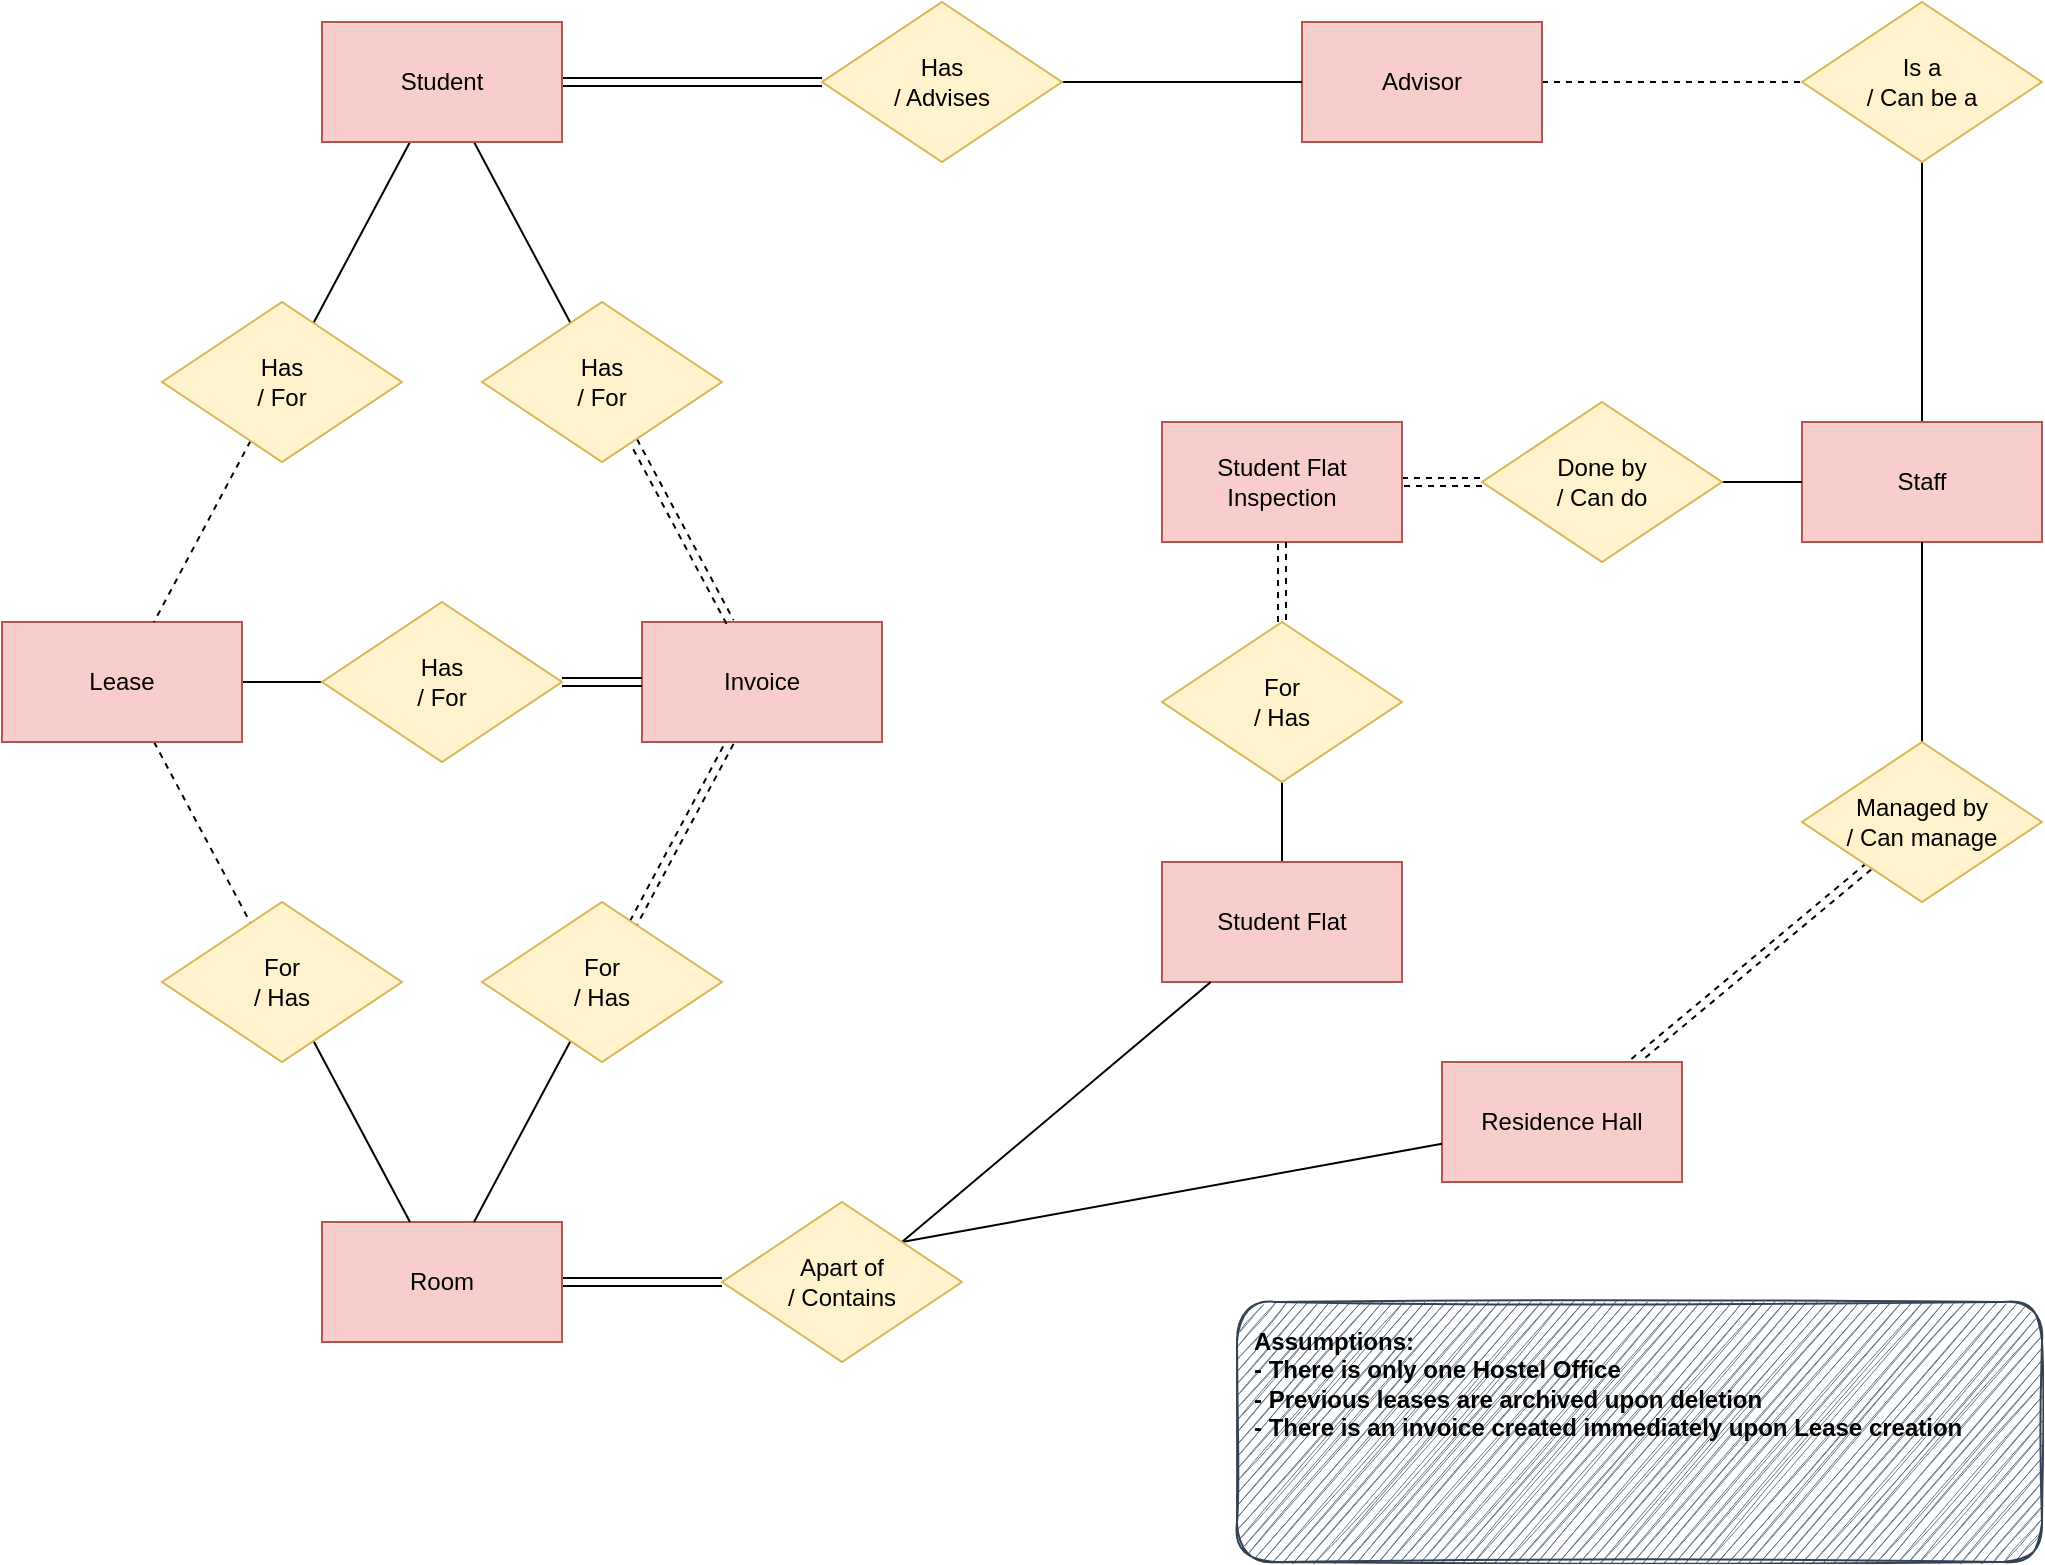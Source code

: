 <mxfile version="17.2.4" type="device" pages="2"><diagram id="R2lEEEUBdFMjLlhIrx00" name="Conceptual"><mxGraphModel dx="702" dy="875" grid="1" gridSize="10" guides="1" tooltips="1" connect="1" arrows="1" fold="1" page="1" pageScale="1" pageWidth="1100" pageHeight="850" math="0" shadow="0" extFonts="Permanent Marker^https://fonts.googleapis.com/css?family=Permanent+Marker"><root><mxCell id="0"/><mxCell id="1" parent="0"/><mxCell id="FyZhcLbbV8cHGGCTozAe-5" style="edgeStyle=none;rounded=0;orthogonalLoop=1;jettySize=auto;html=1;endArrow=none;endFill=0;" parent="1" source="xlKzWtvnMpGTLWEypPFO-1" target="FyZhcLbbV8cHGGCTozAe-4" edge="1"><mxGeometry relative="1" as="geometry"/></mxCell><mxCell id="FyZhcLbbV8cHGGCTozAe-8" style="edgeStyle=none;rounded=0;orthogonalLoop=1;jettySize=auto;html=1;endArrow=none;endFill=0;" parent="1" source="xlKzWtvnMpGTLWEypPFO-1" target="FyZhcLbbV8cHGGCTozAe-7" edge="1"><mxGeometry relative="1" as="geometry"/></mxCell><mxCell id="FyZhcLbbV8cHGGCTozAe-17" style="edgeStyle=none;rounded=0;orthogonalLoop=1;jettySize=auto;html=1;endArrow=none;endFill=0;shape=link;" parent="1" source="xlKzWtvnMpGTLWEypPFO-1" target="FyZhcLbbV8cHGGCTozAe-16" edge="1"><mxGeometry relative="1" as="geometry"/></mxCell><mxCell id="xlKzWtvnMpGTLWEypPFO-1" value="Student" style="whiteSpace=wrap;html=1;strokeWidth=1;fillColor=#f8cecc;strokeColor=#b85450;" parent="1" vertex="1"><mxGeometry x="200" y="40" width="120" height="60" as="geometry"/></mxCell><mxCell id="FyZhcLbbV8cHGGCTozAe-26" style="edgeStyle=none;rounded=0;orthogonalLoop=1;jettySize=auto;html=1;endArrow=none;endFill=0;shape=link;" parent="1" source="xlKzWtvnMpGTLWEypPFO-2" target="FyZhcLbbV8cHGGCTozAe-25" edge="1"><mxGeometry relative="1" as="geometry"/></mxCell><mxCell id="xlKzWtvnMpGTLWEypPFO-2" value="Room" style="whiteSpace=wrap;html=1;strokeWidth=1;fillColor=#f8cecc;strokeColor=#b85450;" parent="1" vertex="1"><mxGeometry x="200" y="640" width="120" height="60" as="geometry"/></mxCell><mxCell id="FyZhcLbbV8cHGGCTozAe-13" style="edgeStyle=none;rounded=0;orthogonalLoop=1;jettySize=auto;html=1;endArrow=none;endFill=0;dashed=1;" parent="1" source="xlKzWtvnMpGTLWEypPFO-3" target="FyZhcLbbV8cHGGCTozAe-10" edge="1"><mxGeometry relative="1" as="geometry"/></mxCell><mxCell id="ifD9Q3BIUCWfnKnrJJzt-2" style="edgeStyle=none;rounded=0;orthogonalLoop=1;jettySize=auto;html=1;endArrow=none;endFill=0;" parent="1" source="xlKzWtvnMpGTLWEypPFO-3" target="ifD9Q3BIUCWfnKnrJJzt-1" edge="1"><mxGeometry relative="1" as="geometry"/></mxCell><mxCell id="xlKzWtvnMpGTLWEypPFO-3" value="Lease" style="whiteSpace=wrap;html=1;strokeWidth=1;fillColor=#f8cecc;strokeColor=#b85450;" parent="1" vertex="1"><mxGeometry x="40" y="340" width="120" height="60" as="geometry"/></mxCell><mxCell id="FyZhcLbbV8cHGGCTozAe-21" style="edgeStyle=none;rounded=0;orthogonalLoop=1;jettySize=auto;html=1;endArrow=none;endFill=0;" parent="1" source="xlKzWtvnMpGTLWEypPFO-4" target="FyZhcLbbV8cHGGCTozAe-19" edge="1"><mxGeometry relative="1" as="geometry"/></mxCell><mxCell id="xlKzWtvnMpGTLWEypPFO-4" value="Staff" style="whiteSpace=wrap;html=1;strokeWidth=1;fillColor=#f8cecc;strokeColor=#b85450;" parent="1" vertex="1"><mxGeometry x="940" y="240" width="120" height="60" as="geometry"/></mxCell><mxCell id="FyZhcLbbV8cHGGCTozAe-20" style="edgeStyle=none;rounded=0;orthogonalLoop=1;jettySize=auto;html=1;endArrow=none;endFill=0;dashed=1;" parent="1" source="xlKzWtvnMpGTLWEypPFO-5" target="FyZhcLbbV8cHGGCTozAe-19" edge="1"><mxGeometry relative="1" as="geometry"/></mxCell><mxCell id="xlKzWtvnMpGTLWEypPFO-5" value="Advisor" style="whiteSpace=wrap;html=1;strokeWidth=1;fillColor=#f8cecc;strokeColor=#b85450;" parent="1" vertex="1"><mxGeometry x="690" y="40" width="120" height="60" as="geometry"/></mxCell><mxCell id="FyZhcLbbV8cHGGCTozAe-29" style="edgeStyle=none;rounded=0;orthogonalLoop=1;jettySize=auto;html=1;endArrow=none;endFill=0;" parent="1" source="xlKzWtvnMpGTLWEypPFO-6" target="FyZhcLbbV8cHGGCTozAe-28" edge="1"><mxGeometry relative="1" as="geometry"/></mxCell><mxCell id="xlKzWtvnMpGTLWEypPFO-6" value="Student Flat" style="whiteSpace=wrap;html=1;strokeWidth=1;fillColor=#f8cecc;strokeColor=#b85450;" parent="1" vertex="1"><mxGeometry x="620" y="460" width="120" height="60" as="geometry"/></mxCell><mxCell id="FyZhcLbbV8cHGGCTozAe-32" style="edgeStyle=none;rounded=0;orthogonalLoop=1;jettySize=auto;html=1;endArrow=none;endFill=0;shape=link;dashed=1;" parent="1" source="xlKzWtvnMpGTLWEypPFO-7" target="FyZhcLbbV8cHGGCTozAe-31" edge="1"><mxGeometry relative="1" as="geometry"/></mxCell><mxCell id="xlKzWtvnMpGTLWEypPFO-7" value="Residence Hall" style="whiteSpace=wrap;html=1;strokeWidth=1;fillColor=#f8cecc;strokeColor=#b85450;" parent="1" vertex="1"><mxGeometry x="760" y="560" width="120" height="60" as="geometry"/></mxCell><mxCell id="FyZhcLbbV8cHGGCTozAe-35" style="edgeStyle=none;rounded=0;orthogonalLoop=1;jettySize=auto;html=1;endArrow=none;endFill=0;dashed=1;shape=link;" parent="1" source="xlKzWtvnMpGTLWEypPFO-8" target="FyZhcLbbV8cHGGCTozAe-34" edge="1"><mxGeometry relative="1" as="geometry"/></mxCell><mxCell id="xlKzWtvnMpGTLWEypPFO-8" value="Student Flat Inspection" style="whiteSpace=wrap;html=1;strokeWidth=1;fillColor=#f8cecc;strokeColor=#b85450;" parent="1" vertex="1"><mxGeometry x="620" y="240" width="120" height="60" as="geometry"/></mxCell><mxCell id="FyZhcLbbV8cHGGCTozAe-12" style="edgeStyle=none;rounded=0;orthogonalLoop=1;jettySize=auto;html=1;endArrow=none;endFill=0;shape=link;dashed=1;" parent="1" source="UCgp965KowBllS7vtVph-2" target="FyZhcLbbV8cHGGCTozAe-11" edge="1"><mxGeometry relative="1" as="geometry"/></mxCell><mxCell id="UCgp965KowBllS7vtVph-2" value="Invoice" style="whiteSpace=wrap;html=1;strokeWidth=1;fillColor=#f8cecc;strokeColor=#b85450;" parent="1" vertex="1"><mxGeometry x="360" y="340" width="120" height="60" as="geometry"/></mxCell><mxCell id="FyZhcLbbV8cHGGCTozAe-6" style="edgeStyle=none;rounded=0;orthogonalLoop=1;jettySize=auto;html=1;endArrow=none;endFill=0;dashed=1;" parent="1" source="FyZhcLbbV8cHGGCTozAe-4" target="xlKzWtvnMpGTLWEypPFO-3" edge="1"><mxGeometry relative="1" as="geometry"/></mxCell><mxCell id="FyZhcLbbV8cHGGCTozAe-4" value="Has&lt;br&gt;/ For" style="rhombus;whiteSpace=wrap;html=1;strokeWidth=1;fillColor=#fff2cc;strokeColor=#d6b656;" parent="1" vertex="1"><mxGeometry x="120" y="180" width="120" height="80" as="geometry"/></mxCell><mxCell id="FyZhcLbbV8cHGGCTozAe-9" style="edgeStyle=none;rounded=0;orthogonalLoop=1;jettySize=auto;html=1;endArrow=none;endFill=0;dashed=1;shape=link;" parent="1" source="FyZhcLbbV8cHGGCTozAe-7" target="UCgp965KowBllS7vtVph-2" edge="1"><mxGeometry relative="1" as="geometry"/></mxCell><mxCell id="FyZhcLbbV8cHGGCTozAe-7" value="Has&lt;br&gt;/ For" style="rhombus;whiteSpace=wrap;html=1;strokeWidth=1;fillColor=#fff2cc;strokeColor=#d6b656;" parent="1" vertex="1"><mxGeometry x="280" y="180" width="120" height="80" as="geometry"/></mxCell><mxCell id="FyZhcLbbV8cHGGCTozAe-15" style="edgeStyle=none;rounded=0;orthogonalLoop=1;jettySize=auto;html=1;endArrow=none;endFill=0;" parent="1" source="FyZhcLbbV8cHGGCTozAe-10" target="xlKzWtvnMpGTLWEypPFO-2" edge="1"><mxGeometry relative="1" as="geometry"/></mxCell><mxCell id="FyZhcLbbV8cHGGCTozAe-10" value="For&lt;br&gt;/ Has" style="rhombus;whiteSpace=wrap;html=1;strokeWidth=1;fillColor=#fff2cc;strokeColor=#d6b656;" parent="1" vertex="1"><mxGeometry x="120" y="480" width="120" height="80" as="geometry"/></mxCell><mxCell id="FyZhcLbbV8cHGGCTozAe-14" style="edgeStyle=none;rounded=0;orthogonalLoop=1;jettySize=auto;html=1;endArrow=none;endFill=0;" parent="1" source="FyZhcLbbV8cHGGCTozAe-11" target="xlKzWtvnMpGTLWEypPFO-2" edge="1"><mxGeometry relative="1" as="geometry"/></mxCell><mxCell id="FyZhcLbbV8cHGGCTozAe-11" value="For&lt;br&gt;/ Has" style="rhombus;whiteSpace=wrap;html=1;strokeWidth=1;fillColor=#fff2cc;strokeColor=#d6b656;" parent="1" vertex="1"><mxGeometry x="280" y="480" width="120" height="80" as="geometry"/></mxCell><mxCell id="FyZhcLbbV8cHGGCTozAe-18" style="edgeStyle=none;rounded=0;orthogonalLoop=1;jettySize=auto;html=1;endArrow=none;endFill=0;" parent="1" source="FyZhcLbbV8cHGGCTozAe-16" target="xlKzWtvnMpGTLWEypPFO-5" edge="1"><mxGeometry relative="1" as="geometry"/></mxCell><mxCell id="FyZhcLbbV8cHGGCTozAe-16" value="Has&lt;br&gt;/ Advises" style="rhombus;whiteSpace=wrap;html=1;strokeWidth=1;fillColor=#fff2cc;strokeColor=#d6b656;" parent="1" vertex="1"><mxGeometry x="450" y="30" width="120" height="80" as="geometry"/></mxCell><mxCell id="FyZhcLbbV8cHGGCTozAe-19" value="Is a&lt;br&gt;/ Can be a" style="rhombus;whiteSpace=wrap;html=1;strokeWidth=1;fillColor=#fff2cc;strokeColor=#d6b656;" parent="1" vertex="1"><mxGeometry x="940" y="30" width="120" height="80" as="geometry"/></mxCell><mxCell id="FyZhcLbbV8cHGGCTozAe-24" style="edgeStyle=none;rounded=0;orthogonalLoop=1;jettySize=auto;html=1;endArrow=none;endFill=0;exitX=1;exitY=0;exitDx=0;exitDy=0;" parent="1" source="FyZhcLbbV8cHGGCTozAe-25" target="xlKzWtvnMpGTLWEypPFO-7" edge="1"><mxGeometry relative="1" as="geometry"><mxPoint x="505.405" y="719.73" as="sourcePoint"/></mxGeometry></mxCell><mxCell id="FyZhcLbbV8cHGGCTozAe-27" style="edgeStyle=none;rounded=0;orthogonalLoop=1;jettySize=auto;html=1;endArrow=none;endFill=0;exitX=1;exitY=0;exitDx=0;exitDy=0;" parent="1" source="FyZhcLbbV8cHGGCTozAe-25" target="xlKzWtvnMpGTLWEypPFO-6" edge="1"><mxGeometry relative="1" as="geometry"/></mxCell><mxCell id="FyZhcLbbV8cHGGCTozAe-25" value="Apart of&lt;br&gt;/ Contains" style="rhombus;whiteSpace=wrap;html=1;strokeWidth=1;fillColor=#fff2cc;strokeColor=#d6b656;" parent="1" vertex="1"><mxGeometry x="400" y="630" width="120" height="80" as="geometry"/></mxCell><mxCell id="FyZhcLbbV8cHGGCTozAe-30" style="edgeStyle=none;rounded=0;orthogonalLoop=1;jettySize=auto;html=1;endArrow=none;endFill=0;dashed=1;shape=link;" parent="1" source="FyZhcLbbV8cHGGCTozAe-28" target="xlKzWtvnMpGTLWEypPFO-8" edge="1"><mxGeometry relative="1" as="geometry"/></mxCell><mxCell id="FyZhcLbbV8cHGGCTozAe-28" value="For&lt;br&gt;/ Has" style="rhombus;whiteSpace=wrap;html=1;strokeWidth=1;fillColor=#fff2cc;strokeColor=#d6b656;" parent="1" vertex="1"><mxGeometry x="620" y="340" width="120" height="80" as="geometry"/></mxCell><mxCell id="FyZhcLbbV8cHGGCTozAe-33" style="edgeStyle=none;rounded=0;orthogonalLoop=1;jettySize=auto;html=1;endArrow=none;endFill=0;" parent="1" source="FyZhcLbbV8cHGGCTozAe-31" target="xlKzWtvnMpGTLWEypPFO-4" edge="1"><mxGeometry relative="1" as="geometry"/></mxCell><mxCell id="FyZhcLbbV8cHGGCTozAe-31" value="Managed by&lt;br&gt;/ Can manage" style="rhombus;whiteSpace=wrap;html=1;strokeWidth=1;fillColor=#fff2cc;strokeColor=#d6b656;" parent="1" vertex="1"><mxGeometry x="940" y="400" width="120" height="80" as="geometry"/></mxCell><mxCell id="FyZhcLbbV8cHGGCTozAe-36" style="edgeStyle=none;rounded=0;orthogonalLoop=1;jettySize=auto;html=1;endArrow=none;endFill=0;" parent="1" source="FyZhcLbbV8cHGGCTozAe-34" target="xlKzWtvnMpGTLWEypPFO-4" edge="1"><mxGeometry relative="1" as="geometry"/></mxCell><mxCell id="FyZhcLbbV8cHGGCTozAe-34" value="Done by&lt;br&gt;/ Can do" style="rhombus;whiteSpace=wrap;html=1;strokeWidth=1;fillColor=#fff2cc;strokeColor=#d6b656;" parent="1" vertex="1"><mxGeometry x="780" y="230" width="120" height="80" as="geometry"/></mxCell><mxCell id="ifD9Q3BIUCWfnKnrJJzt-3" style="edgeStyle=none;rounded=0;orthogonalLoop=1;jettySize=auto;html=1;endArrow=none;endFill=0;shape=link;" parent="1" source="ifD9Q3BIUCWfnKnrJJzt-1" target="UCgp965KowBllS7vtVph-2" edge="1"><mxGeometry relative="1" as="geometry"/></mxCell><mxCell id="ifD9Q3BIUCWfnKnrJJzt-1" value="Has&lt;br&gt;/ For" style="rhombus;whiteSpace=wrap;html=1;strokeWidth=1;fillColor=#fff2cc;strokeColor=#d6b656;" parent="1" vertex="1"><mxGeometry x="200" y="330" width="120" height="80" as="geometry"/></mxCell><mxCell id="R3yD4-gKRztU7l_c3d9X-1" value="&lt;span style=&quot;font-family: helvetica; font-size: 12px; font-style: normal; font-weight: 700; letter-spacing: normal; text-align: center; text-indent: 0px; text-transform: none; word-spacing: 0px; display: inline; float: none;&quot;&gt;Assumptions:&lt;br&gt;- There is only one Hostel Office&lt;br&gt;- Previous leases are archived upon deletion&lt;br&gt;- There is an invoice created immediately upon Lease creation&lt;br&gt;&lt;/span&gt;" style="text;whiteSpace=wrap;html=1;rounded=1;shadow=0;sketch=1;glass=0;perimeterSpacing=0;spacing=8;fillColor=#647687;fontColor=#000000;strokeColor=#314354;labelBackgroundColor=none;" parent="1" vertex="1"><mxGeometry x="657.5" y="680" width="402.5" height="130" as="geometry"/></mxCell></root></mxGraphModel></diagram><diagram id="jBSWR-f2kXF_pFSRg-Wf" name="Physical"><mxGraphModel dx="914" dy="875" grid="1" gridSize="10" guides="1" tooltips="1" connect="1" arrows="1" fold="1" page="1" pageScale="1" pageWidth="1100" pageHeight="850" math="0" shadow="0"><root><mxCell id="0"/><mxCell id="1" parent="0"/><mxCell id="VkC-V3Fvn8AETPhyh4NV-1" value="student" style="shape=table;startSize=30;container=1;collapsible=1;childLayout=tableLayout;fixedRows=1;rowLines=0;fontStyle=0;align=center;resizeLast=1;strokeWidth=1;rounded=0;" parent="1" vertex="1"><mxGeometry x="40" y="20" width="230" height="420" as="geometry"><mxRectangle x="10" y="10" width="80" height="30" as="alternateBounds"/></mxGeometry></mxCell><mxCell id="VkC-V3Fvn8AETPhyh4NV-2" value="" style="shape=tableRow;horizontal=0;startSize=0;swimlaneHead=0;swimlaneBody=0;fillColor=none;collapsible=0;dropTarget=0;points=[[0,0.5],[1,0.5]];portConstraint=eastwest;top=0;left=0;right=0;bottom=1;strokeWidth=1;rounded=0;" parent="VkC-V3Fvn8AETPhyh4NV-1" vertex="1"><mxGeometry y="30" width="230" height="30" as="geometry"/></mxCell><mxCell id="VkC-V3Fvn8AETPhyh4NV-3" value="PK" style="shape=partialRectangle;connectable=0;fillColor=none;top=0;left=0;bottom=0;right=0;fontStyle=1;overflow=hidden;strokeWidth=1;rounded=0;" parent="VkC-V3Fvn8AETPhyh4NV-2" vertex="1"><mxGeometry width="60" height="30" as="geometry"><mxRectangle width="60" height="30" as="alternateBounds"/></mxGeometry></mxCell><mxCell id="VkC-V3Fvn8AETPhyh4NV-4" value="sid    number(9)" style="shape=partialRectangle;connectable=0;fillColor=none;top=0;left=0;bottom=0;right=0;align=left;spacingLeft=6;fontStyle=5;overflow=hidden;strokeWidth=1;rounded=0;" parent="VkC-V3Fvn8AETPhyh4NV-2" vertex="1"><mxGeometry x="60" width="170" height="30" as="geometry"><mxRectangle width="170" height="30" as="alternateBounds"/></mxGeometry></mxCell><mxCell id="VkC-V3Fvn8AETPhyh4NV-5" value="" style="shape=tableRow;horizontal=0;startSize=0;swimlaneHead=0;swimlaneBody=0;fillColor=none;collapsible=0;dropTarget=0;points=[[0,0.5],[1,0.5]];portConstraint=eastwest;top=0;left=0;right=0;bottom=0;strokeWidth=1;rounded=0;" parent="VkC-V3Fvn8AETPhyh4NV-1" vertex="1"><mxGeometry y="60" width="230" height="30" as="geometry"/></mxCell><mxCell id="VkC-V3Fvn8AETPhyh4NV-6" value="FK1" style="shape=partialRectangle;connectable=0;fillColor=none;top=0;left=0;bottom=0;right=0;editable=1;overflow=hidden;strokeWidth=1;rounded=0;" parent="VkC-V3Fvn8AETPhyh4NV-5" vertex="1"><mxGeometry width="60" height="30" as="geometry"><mxRectangle width="60" height="30" as="alternateBounds"/></mxGeometry></mxCell><mxCell id="VkC-V3Fvn8AETPhyh4NV-7" value="advisor_id    smallint" style="shape=partialRectangle;connectable=0;fillColor=none;top=0;left=0;bottom=0;right=0;align=left;spacingLeft=6;overflow=hidden;strokeWidth=1;rounded=0;fontStyle=1" parent="VkC-V3Fvn8AETPhyh4NV-5" vertex="1"><mxGeometry x="60" width="170" height="30" as="geometry"><mxRectangle width="170" height="30" as="alternateBounds"/></mxGeometry></mxCell><mxCell id="VkC-V3Fvn8AETPhyh4NV-8" value="" style="shape=tableRow;horizontal=0;startSize=0;swimlaneHead=0;swimlaneBody=0;fillColor=none;collapsible=0;dropTarget=0;points=[[0,0.5],[1,0.5]];portConstraint=eastwest;top=0;left=0;right=0;bottom=0;strokeWidth=1;rounded=0;" parent="VkC-V3Fvn8AETPhyh4NV-1" vertex="1"><mxGeometry y="90" width="230" height="30" as="geometry"/></mxCell><mxCell id="VkC-V3Fvn8AETPhyh4NV-9" value="" style="shape=partialRectangle;connectable=0;fillColor=none;top=0;left=0;bottom=0;right=0;editable=1;overflow=hidden;strokeWidth=1;rounded=0;" parent="VkC-V3Fvn8AETPhyh4NV-8" vertex="1"><mxGeometry width="60" height="30" as="geometry"><mxRectangle width="60" height="30" as="alternateBounds"/></mxGeometry></mxCell><mxCell id="VkC-V3Fvn8AETPhyh4NV-10" value="fname    text(24)" style="shape=partialRectangle;connectable=0;fillColor=none;top=0;left=0;bottom=0;right=0;align=left;spacingLeft=6;overflow=hidden;strokeWidth=1;rounded=0;fontStyle=1" parent="VkC-V3Fvn8AETPhyh4NV-8" vertex="1"><mxGeometry x="60" width="170" height="30" as="geometry"><mxRectangle width="170" height="30" as="alternateBounds"/></mxGeometry></mxCell><mxCell id="VkC-V3Fvn8AETPhyh4NV-197" value="" style="shape=tableRow;horizontal=0;startSize=0;swimlaneHead=0;swimlaneBody=0;fillColor=none;collapsible=0;dropTarget=0;points=[[0,0.5],[1,0.5]];portConstraint=eastwest;top=0;left=0;right=0;bottom=0;strokeWidth=1;rounded=0;" parent="VkC-V3Fvn8AETPhyh4NV-1" vertex="1"><mxGeometry y="120" width="230" height="30" as="geometry"/></mxCell><mxCell id="VkC-V3Fvn8AETPhyh4NV-198" value="" style="shape=partialRectangle;connectable=0;fillColor=none;top=0;left=0;bottom=0;right=0;editable=1;overflow=hidden;strokeWidth=1;rounded=0;" parent="VkC-V3Fvn8AETPhyh4NV-197" vertex="1"><mxGeometry width="60" height="30" as="geometry"><mxRectangle width="60" height="30" as="alternateBounds"/></mxGeometry></mxCell><mxCell id="VkC-V3Fvn8AETPhyh4NV-199" value="lname    text(32)" style="shape=partialRectangle;connectable=0;fillColor=none;top=0;left=0;bottom=0;right=0;align=left;spacingLeft=6;overflow=hidden;strokeWidth=1;rounded=0;fontStyle=1" parent="VkC-V3Fvn8AETPhyh4NV-197" vertex="1"><mxGeometry x="60" width="170" height="30" as="geometry"><mxRectangle width="170" height="30" as="alternateBounds"/></mxGeometry></mxCell><mxCell id="VkC-V3Fvn8AETPhyh4NV-11" value="" style="shape=tableRow;horizontal=0;startSize=0;swimlaneHead=0;swimlaneBody=0;fillColor=none;collapsible=0;dropTarget=0;points=[[0,0.5],[1,0.5]];portConstraint=eastwest;top=0;left=0;right=0;bottom=0;strokeWidth=1;rounded=0;" parent="VkC-V3Fvn8AETPhyh4NV-1" vertex="1"><mxGeometry y="150" width="230" height="30" as="geometry"/></mxCell><mxCell id="VkC-V3Fvn8AETPhyh4NV-12" value="" style="shape=partialRectangle;connectable=0;fillColor=none;top=0;left=0;bottom=0;right=0;editable=1;overflow=hidden;strokeWidth=1;rounded=0;" parent="VkC-V3Fvn8AETPhyh4NV-11" vertex="1"><mxGeometry width="60" height="30" as="geometry"><mxRectangle width="60" height="30" as="alternateBounds"/></mxGeometry></mxCell><mxCell id="VkC-V3Fvn8AETPhyh4NV-13" value="address    text(100)" style="shape=partialRectangle;connectable=0;fillColor=none;top=0;left=0;bottom=0;right=0;align=left;spacingLeft=6;overflow=hidden;strokeWidth=1;rounded=0;fontStyle=1" parent="VkC-V3Fvn8AETPhyh4NV-11" vertex="1"><mxGeometry x="60" width="170" height="30" as="geometry"><mxRectangle width="170" height="30" as="alternateBounds"/></mxGeometry></mxCell><mxCell id="VkC-V3Fvn8AETPhyh4NV-14" value="" style="shape=tableRow;horizontal=0;startSize=0;swimlaneHead=0;swimlaneBody=0;fillColor=none;collapsible=0;dropTarget=0;points=[[0,0.5],[1,0.5]];portConstraint=eastwest;top=0;left=0;right=0;bottom=0;strokeWidth=1;rounded=0;" parent="VkC-V3Fvn8AETPhyh4NV-1" vertex="1"><mxGeometry y="180" width="230" height="30" as="geometry"/></mxCell><mxCell id="VkC-V3Fvn8AETPhyh4NV-15" value="" style="shape=partialRectangle;connectable=0;fillColor=none;top=0;left=0;bottom=0;right=0;editable=1;overflow=hidden;strokeWidth=1;rounded=0;" parent="VkC-V3Fvn8AETPhyh4NV-14" vertex="1"><mxGeometry width="60" height="30" as="geometry"><mxRectangle width="60" height="30" as="alternateBounds"/></mxGeometry></mxCell><mxCell id="VkC-V3Fvn8AETPhyh4NV-16" value="birthday    date" style="shape=partialRectangle;connectable=0;fillColor=none;top=0;left=0;bottom=0;right=0;align=left;spacingLeft=6;overflow=hidden;strokeWidth=1;rounded=0;fontStyle=1" parent="VkC-V3Fvn8AETPhyh4NV-14" vertex="1"><mxGeometry x="60" width="170" height="30" as="geometry"><mxRectangle width="170" height="30" as="alternateBounds"/></mxGeometry></mxCell><mxCell id="VkC-V3Fvn8AETPhyh4NV-20" value="" style="shape=tableRow;horizontal=0;startSize=0;swimlaneHead=0;swimlaneBody=0;fillColor=none;collapsible=0;dropTarget=0;points=[[0,0.5],[1,0.5]];portConstraint=eastwest;top=0;left=0;right=0;bottom=0;strokeWidth=1;rounded=0;" parent="VkC-V3Fvn8AETPhyh4NV-1" vertex="1"><mxGeometry y="210" width="230" height="30" as="geometry"/></mxCell><mxCell id="VkC-V3Fvn8AETPhyh4NV-21" value="FK2" style="shape=partialRectangle;connectable=0;fillColor=none;top=0;left=0;bottom=0;right=0;editable=1;overflow=hidden;strokeWidth=1;rounded=0;" parent="VkC-V3Fvn8AETPhyh4NV-20" vertex="1"><mxGeometry width="60" height="30" as="geometry"><mxRectangle width="60" height="30" as="alternateBounds"/></mxGeometry></mxCell><mxCell id="VkC-V3Fvn8AETPhyh4NV-22" value="category_id    smallint" style="shape=partialRectangle;connectable=0;fillColor=none;top=0;left=0;bottom=0;right=0;align=left;spacingLeft=6;overflow=hidden;strokeWidth=1;rounded=0;fontStyle=1" parent="VkC-V3Fvn8AETPhyh4NV-20" vertex="1"><mxGeometry x="60" width="170" height="30" as="geometry"><mxRectangle width="170" height="30" as="alternateBounds"/></mxGeometry></mxCell><mxCell id="VkC-V3Fvn8AETPhyh4NV-29" value="" style="shape=tableRow;horizontal=0;startSize=0;swimlaneHead=0;swimlaneBody=0;fillColor=none;collapsible=0;dropTarget=0;points=[[0,0.5],[1,0.5]];portConstraint=eastwest;top=0;left=0;right=0;bottom=0;strokeWidth=1;rounded=0;" parent="VkC-V3Fvn8AETPhyh4NV-1" vertex="1"><mxGeometry y="240" width="230" height="30" as="geometry"/></mxCell><mxCell id="VkC-V3Fvn8AETPhyh4NV-30" value="" style="shape=partialRectangle;connectable=0;fillColor=none;top=0;left=0;bottom=0;right=0;editable=1;overflow=hidden;strokeWidth=1;rounded=0;" parent="VkC-V3Fvn8AETPhyh4NV-29" vertex="1"><mxGeometry width="60" height="30" as="geometry"><mxRectangle width="60" height="30" as="alternateBounds"/></mxGeometry></mxCell><mxCell id="VkC-V3Fvn8AETPhyh4NV-31" value="status    boolean" style="shape=partialRectangle;connectable=0;fillColor=none;top=0;left=0;bottom=0;right=0;align=left;spacingLeft=6;overflow=hidden;strokeWidth=1;rounded=0;fontStyle=1" parent="VkC-V3Fvn8AETPhyh4NV-29" vertex="1"><mxGeometry x="60" width="170" height="30" as="geometry"><mxRectangle width="170" height="30" as="alternateBounds"/></mxGeometry></mxCell><mxCell id="VkC-V3Fvn8AETPhyh4NV-17" value="" style="shape=tableRow;horizontal=0;startSize=0;swimlaneHead=0;swimlaneBody=0;fillColor=none;collapsible=0;dropTarget=0;points=[[0,0.5],[1,0.5]];portConstraint=eastwest;top=0;left=0;right=0;bottom=0;strokeWidth=1;rounded=0;" parent="VkC-V3Fvn8AETPhyh4NV-1" vertex="1"><mxGeometry y="270" width="230" height="30" as="geometry"/></mxCell><mxCell id="VkC-V3Fvn8AETPhyh4NV-18" value="" style="shape=partialRectangle;connectable=0;fillColor=none;top=0;left=0;bottom=0;right=0;editable=1;overflow=hidden;strokeWidth=1;rounded=0;" parent="VkC-V3Fvn8AETPhyh4NV-17" vertex="1"><mxGeometry width="60" height="30" as="geometry"><mxRectangle width="60" height="30" as="alternateBounds"/></mxGeometry></mxCell><mxCell id="VkC-V3Fvn8AETPhyh4NV-19" value="gender    {Male,Female,Other}" style="shape=partialRectangle;connectable=0;fillColor=none;top=0;left=0;bottom=0;right=0;align=left;spacingLeft=6;overflow=hidden;strokeWidth=1;rounded=0;" parent="VkC-V3Fvn8AETPhyh4NV-17" vertex="1"><mxGeometry x="60" width="170" height="30" as="geometry"><mxRectangle width="170" height="30" as="alternateBounds"/></mxGeometry></mxCell><mxCell id="VkC-V3Fvn8AETPhyh4NV-23" value="" style="shape=tableRow;horizontal=0;startSize=0;swimlaneHead=0;swimlaneBody=0;fillColor=none;collapsible=0;dropTarget=0;points=[[0,0.5],[1,0.5]];portConstraint=eastwest;top=0;left=0;right=0;bottom=0;strokeWidth=1;rounded=0;" parent="VkC-V3Fvn8AETPhyh4NV-1" vertex="1"><mxGeometry y="300" width="230" height="30" as="geometry"/></mxCell><mxCell id="VkC-V3Fvn8AETPhyh4NV-24" value="FK4" style="shape=partialRectangle;connectable=0;fillColor=none;top=0;left=0;bottom=0;right=0;editable=1;overflow=hidden;strokeWidth=1;rounded=0;" parent="VkC-V3Fvn8AETPhyh4NV-23" vertex="1"><mxGeometry width="60" height="30" as="geometry"><mxRectangle width="60" height="30" as="alternateBounds"/></mxGeometry></mxCell><mxCell id="VkC-V3Fvn8AETPhyh4NV-25" value="nationality_id    smallint" style="shape=partialRectangle;connectable=0;fillColor=none;top=0;left=0;bottom=0;right=0;align=left;spacingLeft=6;overflow=hidden;strokeWidth=1;rounded=0;" parent="VkC-V3Fvn8AETPhyh4NV-23" vertex="1"><mxGeometry x="60" width="170" height="30" as="geometry"><mxRectangle width="170" height="30" as="alternateBounds"/></mxGeometry></mxCell><mxCell id="VkC-V3Fvn8AETPhyh4NV-35" value="" style="shape=tableRow;horizontal=0;startSize=0;swimlaneHead=0;swimlaneBody=0;fillColor=none;collapsible=0;dropTarget=0;points=[[0,0.5],[1,0.5]];portConstraint=eastwest;top=0;left=0;right=0;bottom=0;strokeWidth=1;rounded=0;" parent="VkC-V3Fvn8AETPhyh4NV-1" vertex="1"><mxGeometry y="330" width="230" height="30" as="geometry"/></mxCell><mxCell id="VkC-V3Fvn8AETPhyh4NV-36" value="FK5" style="shape=partialRectangle;connectable=0;fillColor=none;top=0;left=0;bottom=0;right=0;editable=1;overflow=hidden;strokeWidth=1;rounded=0;" parent="VkC-V3Fvn8AETPhyh4NV-35" vertex="1"><mxGeometry width="60" height="30" as="geometry"><mxRectangle width="60" height="30" as="alternateBounds"/></mxGeometry></mxCell><mxCell id="VkC-V3Fvn8AETPhyh4NV-37" value="degree_id    smallint" style="shape=partialRectangle;connectable=0;fillColor=none;top=0;left=0;bottom=0;right=0;align=left;spacingLeft=6;overflow=hidden;strokeWidth=1;rounded=0;" parent="VkC-V3Fvn8AETPhyh4NV-35" vertex="1"><mxGeometry x="60" width="170" height="30" as="geometry"><mxRectangle width="170" height="30" as="alternateBounds"/></mxGeometry></mxCell><mxCell id="VkC-V3Fvn8AETPhyh4NV-26" value="" style="shape=tableRow;horizontal=0;startSize=0;swimlaneHead=0;swimlaneBody=0;fillColor=none;collapsible=0;dropTarget=0;points=[[0,0.5],[1,0.5]];portConstraint=eastwest;top=0;left=0;right=0;bottom=0;strokeWidth=1;rounded=0;" parent="VkC-V3Fvn8AETPhyh4NV-1" vertex="1"><mxGeometry y="360" width="230" height="30" as="geometry"/></mxCell><mxCell id="VkC-V3Fvn8AETPhyh4NV-27" value="" style="shape=partialRectangle;connectable=0;fillColor=none;top=0;left=0;bottom=0;right=0;editable=1;overflow=hidden;strokeWidth=1;rounded=0;" parent="VkC-V3Fvn8AETPhyh4NV-26" vertex="1"><mxGeometry width="60" height="30" as="geometry"><mxRectangle width="60" height="30" as="alternateBounds"/></mxGeometry></mxCell><mxCell id="VkC-V3Fvn8AETPhyh4NV-28" value="needs    text(250)" style="shape=partialRectangle;connectable=0;fillColor=none;top=0;left=0;bottom=0;right=0;align=left;spacingLeft=6;overflow=hidden;strokeWidth=1;rounded=0;" parent="VkC-V3Fvn8AETPhyh4NV-26" vertex="1"><mxGeometry x="60" width="170" height="30" as="geometry"><mxRectangle width="170" height="30" as="alternateBounds"/></mxGeometry></mxCell><mxCell id="VkC-V3Fvn8AETPhyh4NV-32" value="" style="shape=tableRow;horizontal=0;startSize=0;swimlaneHead=0;swimlaneBody=0;fillColor=none;collapsible=0;dropTarget=0;points=[[0,0.5],[1,0.5]];portConstraint=eastwest;top=0;left=0;right=0;bottom=0;strokeWidth=1;rounded=0;" parent="VkC-V3Fvn8AETPhyh4NV-1" vertex="1"><mxGeometry y="390" width="230" height="30" as="geometry"/></mxCell><mxCell id="VkC-V3Fvn8AETPhyh4NV-33" value="" style="shape=partialRectangle;connectable=0;fillColor=none;top=0;left=0;bottom=0;right=0;editable=1;overflow=hidden;strokeWidth=1;rounded=0;" parent="VkC-V3Fvn8AETPhyh4NV-32" vertex="1"><mxGeometry width="60" height="30" as="geometry"><mxRectangle width="60" height="30" as="alternateBounds"/></mxGeometry></mxCell><mxCell id="VkC-V3Fvn8AETPhyh4NV-34" value="ad_comment    text(250)" style="shape=partialRectangle;connectable=0;fillColor=none;top=0;left=0;bottom=0;right=0;align=left;spacingLeft=6;overflow=hidden;strokeWidth=1;rounded=0;" parent="VkC-V3Fvn8AETPhyh4NV-32" vertex="1"><mxGeometry x="60" width="170" height="30" as="geometry"><mxRectangle width="170" height="30" as="alternateBounds"/></mxGeometry></mxCell><mxCell id="VkC-V3Fvn8AETPhyh4NV-38" value="room" style="shape=table;startSize=30;container=1;collapsible=1;childLayout=tableLayout;fixedRows=1;rowLines=0;fontStyle=1;align=center;resizeLast=1;strokeWidth=1;rounded=0;" parent="1" vertex="1"><mxGeometry x="360" y="680" width="180" height="150" as="geometry"><mxRectangle x="290" y="560" width="80" height="30" as="alternateBounds"/></mxGeometry></mxCell><mxCell id="VkC-V3Fvn8AETPhyh4NV-39" value="" style="shape=tableRow;horizontal=0;startSize=0;swimlaneHead=0;swimlaneBody=0;fillColor=none;collapsible=0;dropTarget=0;points=[[0,0.5],[1,0.5]];portConstraint=eastwest;top=0;left=0;right=0;bottom=1;strokeWidth=1;rounded=0;" parent="VkC-V3Fvn8AETPhyh4NV-38" vertex="1"><mxGeometry y="30" width="180" height="30" as="geometry"/></mxCell><mxCell id="VkC-V3Fvn8AETPhyh4NV-40" value="PK" style="shape=partialRectangle;connectable=0;fillColor=none;top=0;left=0;bottom=0;right=0;fontStyle=1;overflow=hidden;strokeWidth=1;rounded=0;" parent="VkC-V3Fvn8AETPhyh4NV-39" vertex="1"><mxGeometry width="60" height="30" as="geometry"><mxRectangle width="60" height="30" as="alternateBounds"/></mxGeometry></mxCell><mxCell id="VkC-V3Fvn8AETPhyh4NV-41" value="pid    smallint" style="shape=partialRectangle;connectable=0;fillColor=none;top=0;left=0;bottom=0;right=0;align=left;spacingLeft=6;fontStyle=5;overflow=hidden;strokeWidth=1;rounded=0;" parent="VkC-V3Fvn8AETPhyh4NV-39" vertex="1"><mxGeometry x="60" width="120" height="30" as="geometry"><mxRectangle width="120" height="30" as="alternateBounds"/></mxGeometry></mxCell><mxCell id="VkC-V3Fvn8AETPhyh4NV-230" value="" style="shape=tableRow;horizontal=0;startSize=0;swimlaneHead=0;swimlaneBody=0;fillColor=none;collapsible=0;dropTarget=0;points=[[0,0.5],[1,0.5]];portConstraint=eastwest;top=0;left=0;right=0;bottom=0;strokeWidth=1;rounded=0;" parent="VkC-V3Fvn8AETPhyh4NV-38" vertex="1"><mxGeometry y="60" width="180" height="30" as="geometry"/></mxCell><mxCell id="VkC-V3Fvn8AETPhyh4NV-231" value="FK1" style="shape=partialRectangle;connectable=0;fillColor=none;top=0;left=0;bottom=0;right=0;editable=1;overflow=hidden;strokeWidth=1;rounded=0;" parent="VkC-V3Fvn8AETPhyh4NV-230" vertex="1"><mxGeometry width="60" height="30" as="geometry"><mxRectangle width="60" height="30" as="alternateBounds"/></mxGeometry></mxCell><mxCell id="VkC-V3Fvn8AETPhyh4NV-232" value="bid    smallint" style="shape=partialRectangle;connectable=0;fillColor=none;top=0;left=0;bottom=0;right=0;align=left;spacingLeft=6;overflow=hidden;strokeWidth=1;rounded=0;fontStyle=1" parent="VkC-V3Fvn8AETPhyh4NV-230" vertex="1"><mxGeometry x="60" width="120" height="30" as="geometry"><mxRectangle width="120" height="30" as="alternateBounds"/></mxGeometry></mxCell><mxCell id="VkC-V3Fvn8AETPhyh4NV-42" value="" style="shape=tableRow;horizontal=0;startSize=0;swimlaneHead=0;swimlaneBody=0;fillColor=none;collapsible=0;dropTarget=0;points=[[0,0.5],[1,0.5]];portConstraint=eastwest;top=0;left=0;right=0;bottom=0;strokeWidth=1;rounded=0;" parent="VkC-V3Fvn8AETPhyh4NV-38" vertex="1"><mxGeometry y="90" width="180" height="30" as="geometry"/></mxCell><mxCell id="VkC-V3Fvn8AETPhyh4NV-43" value="" style="shape=partialRectangle;connectable=0;fillColor=none;top=0;left=0;bottom=0;right=0;editable=1;overflow=hidden;strokeWidth=1;rounded=0;" parent="VkC-V3Fvn8AETPhyh4NV-42" vertex="1"><mxGeometry width="60" height="30" as="geometry"><mxRectangle width="60" height="30" as="alternateBounds"/></mxGeometry></mxCell><mxCell id="VkC-V3Fvn8AETPhyh4NV-44" value="room    smallint" style="shape=partialRectangle;connectable=0;fillColor=none;top=0;left=0;bottom=0;right=0;align=left;spacingLeft=6;overflow=hidden;strokeWidth=1;rounded=0;fontStyle=1" parent="VkC-V3Fvn8AETPhyh4NV-42" vertex="1"><mxGeometry x="60" width="120" height="30" as="geometry"><mxRectangle width="120" height="30" as="alternateBounds"/></mxGeometry></mxCell><mxCell id="VkC-V3Fvn8AETPhyh4NV-45" value="" style="shape=tableRow;horizontal=0;startSize=0;swimlaneHead=0;swimlaneBody=0;fillColor=none;collapsible=0;dropTarget=0;points=[[0,0.5],[1,0.5]];portConstraint=eastwest;top=0;left=0;right=0;bottom=0;strokeWidth=1;rounded=0;" parent="VkC-V3Fvn8AETPhyh4NV-38" vertex="1"><mxGeometry y="120" width="180" height="30" as="geometry"/></mxCell><mxCell id="VkC-V3Fvn8AETPhyh4NV-46" value="" style="shape=partialRectangle;connectable=0;fillColor=none;top=0;left=0;bottom=0;right=0;editable=1;overflow=hidden;strokeWidth=1;rounded=0;" parent="VkC-V3Fvn8AETPhyh4NV-45" vertex="1"><mxGeometry width="60" height="30" as="geometry"><mxRectangle width="60" height="30" as="alternateBounds"/></mxGeometry></mxCell><mxCell id="VkC-V3Fvn8AETPhyh4NV-47" value="rent    number(7,2)" style="shape=partialRectangle;connectable=0;fillColor=none;top=0;left=0;bottom=0;right=0;align=left;spacingLeft=6;overflow=hidden;strokeWidth=1;rounded=0;fontStyle=1" parent="VkC-V3Fvn8AETPhyh4NV-45" vertex="1"><mxGeometry x="60" width="120" height="30" as="geometry"><mxRectangle width="120" height="30" as="alternateBounds"/></mxGeometry></mxCell><mxCell id="VkC-V3Fvn8AETPhyh4NV-50" value="studentflat" style="shape=table;startSize=30;container=1;collapsible=1;childLayout=tableLayout;fixedRows=1;rowLines=0;fontStyle=1;align=center;resizeLast=1;strokeWidth=1;rounded=0;" parent="1" vertex="1"><mxGeometry x="860" y="390" width="190" height="120" as="geometry"><mxRectangle x="710" y="450" width="80" height="30" as="alternateBounds"/></mxGeometry></mxCell><mxCell id="VkC-V3Fvn8AETPhyh4NV-51" value="" style="shape=tableRow;horizontal=0;startSize=0;swimlaneHead=0;swimlaneBody=0;fillColor=none;collapsible=0;dropTarget=0;points=[[0,0.5],[1,0.5]];portConstraint=eastwest;top=0;left=0;right=0;bottom=1;strokeWidth=1;rounded=0;" parent="VkC-V3Fvn8AETPhyh4NV-50" vertex="1"><mxGeometry y="30" width="190" height="30" as="geometry"/></mxCell><mxCell id="VkC-V3Fvn8AETPhyh4NV-52" value="PK" style="shape=partialRectangle;connectable=0;fillColor=none;top=0;left=0;bottom=0;right=0;fontStyle=1;overflow=hidden;strokeWidth=1;rounded=0;" parent="VkC-V3Fvn8AETPhyh4NV-51" vertex="1"><mxGeometry width="50" height="30" as="geometry"><mxRectangle width="50" height="30" as="alternateBounds"/></mxGeometry></mxCell><mxCell id="VkC-V3Fvn8AETPhyh4NV-53" value="fid    smallint" style="shape=partialRectangle;connectable=0;fillColor=none;top=0;left=0;bottom=0;right=0;align=left;spacingLeft=6;fontStyle=5;overflow=hidden;strokeWidth=1;rounded=0;" parent="VkC-V3Fvn8AETPhyh4NV-51" vertex="1"><mxGeometry x="50" width="140" height="30" as="geometry"><mxRectangle width="140" height="30" as="alternateBounds"/></mxGeometry></mxCell><mxCell id="VkC-V3Fvn8AETPhyh4NV-57" value="" style="shape=tableRow;horizontal=0;startSize=0;swimlaneHead=0;swimlaneBody=0;fillColor=none;collapsible=0;dropTarget=0;points=[[0,0.5],[1,0.5]];portConstraint=eastwest;top=0;left=0;right=0;bottom=0;strokeWidth=1;rounded=0;" parent="VkC-V3Fvn8AETPhyh4NV-50" vertex="1"><mxGeometry y="60" width="190" height="30" as="geometry"/></mxCell><mxCell id="VkC-V3Fvn8AETPhyh4NV-58" value="FK1" style="shape=partialRectangle;connectable=0;fillColor=none;top=0;left=0;bottom=0;right=0;editable=1;overflow=hidden;strokeWidth=1;rounded=0;" parent="VkC-V3Fvn8AETPhyh4NV-57" vertex="1"><mxGeometry width="50" height="30" as="geometry"><mxRectangle width="50" height="30" as="alternateBounds"/></mxGeometry></mxCell><mxCell id="VkC-V3Fvn8AETPhyh4NV-59" value="bid    smallint unique" style="shape=partialRectangle;connectable=0;fillColor=none;top=0;left=0;bottom=0;right=0;align=left;spacingLeft=6;overflow=hidden;strokeWidth=1;rounded=0;fontStyle=1" parent="VkC-V3Fvn8AETPhyh4NV-57" vertex="1"><mxGeometry x="50" width="140" height="30" as="geometry"><mxRectangle width="140" height="30" as="alternateBounds"/></mxGeometry></mxCell><mxCell id="0z0nrYrV35l_m3eFYUcN-7" value="" style="shape=tableRow;horizontal=0;startSize=0;swimlaneHead=0;swimlaneBody=0;fillColor=none;collapsible=0;dropTarget=0;points=[[0,0.5],[1,0.5]];portConstraint=eastwest;top=0;left=0;right=0;bottom=0;strokeWidth=1;rounded=0;" vertex="1" parent="VkC-V3Fvn8AETPhyh4NV-50"><mxGeometry y="90" width="190" height="30" as="geometry"/></mxCell><mxCell id="0z0nrYrV35l_m3eFYUcN-8" value="" style="shape=partialRectangle;connectable=0;fillColor=none;top=0;left=0;bottom=0;right=0;editable=1;overflow=hidden;strokeWidth=1;rounded=0;" vertex="1" parent="0z0nrYrV35l_m3eFYUcN-7"><mxGeometry width="50" height="30" as="geometry"><mxRectangle width="50" height="30" as="alternateBounds"/></mxGeometry></mxCell><mxCell id="0z0nrYrV35l_m3eFYUcN-9" value="bedrooms    smallint" style="shape=partialRectangle;connectable=0;fillColor=none;top=0;left=0;bottom=0;right=0;align=left;spacingLeft=6;overflow=hidden;strokeWidth=1;rounded=0;fontStyle=1" vertex="1" parent="0z0nrYrV35l_m3eFYUcN-7"><mxGeometry x="50" width="140" height="30" as="geometry"><mxRectangle width="140" height="30" as="alternateBounds"/></mxGeometry></mxCell><mxCell id="VkC-V3Fvn8AETPhyh4NV-73" value="lease" style="shape=table;startSize=30;container=1;collapsible=1;childLayout=tableLayout;fixedRows=1;rowLines=0;fontStyle=1;align=center;resizeLast=1;strokeWidth=1;rounded=0;" parent="1" vertex="1"><mxGeometry x="40" y="570" width="230" height="270" as="geometry"><mxRectangle x="20" y="560" width="80" height="30" as="alternateBounds"/></mxGeometry></mxCell><mxCell id="VkC-V3Fvn8AETPhyh4NV-74" value="" style="shape=tableRow;horizontal=0;startSize=0;swimlaneHead=0;swimlaneBody=0;fillColor=none;collapsible=0;dropTarget=0;points=[[0,0.5],[1,0.5]];portConstraint=eastwest;top=0;left=0;right=0;bottom=1;strokeWidth=1;rounded=0;" parent="VkC-V3Fvn8AETPhyh4NV-73" vertex="1"><mxGeometry y="30" width="230" height="30" as="geometry"/></mxCell><mxCell id="VkC-V3Fvn8AETPhyh4NV-75" value="PK" style="shape=partialRectangle;connectable=0;fillColor=none;top=0;left=0;bottom=0;right=0;fontStyle=1;overflow=hidden;strokeWidth=1;rounded=0;" parent="VkC-V3Fvn8AETPhyh4NV-74" vertex="1"><mxGeometry width="40" height="30" as="geometry"><mxRectangle width="40" height="30" as="alternateBounds"/></mxGeometry></mxCell><mxCell id="VkC-V3Fvn8AETPhyh4NV-76" value="lid    int" style="shape=partialRectangle;connectable=0;fillColor=none;top=0;left=0;bottom=0;right=0;align=left;spacingLeft=6;fontStyle=5;overflow=hidden;strokeWidth=1;rounded=0;" parent="VkC-V3Fvn8AETPhyh4NV-74" vertex="1"><mxGeometry x="40" width="190" height="30" as="geometry"><mxRectangle width="190" height="30" as="alternateBounds"/></mxGeometry></mxCell><mxCell id="VkC-V3Fvn8AETPhyh4NV-77" value="" style="shape=tableRow;horizontal=0;startSize=0;swimlaneHead=0;swimlaneBody=0;fillColor=none;collapsible=0;dropTarget=0;points=[[0,0.5],[1,0.5]];portConstraint=eastwest;top=0;left=0;right=0;bottom=0;strokeWidth=1;rounded=0;" parent="VkC-V3Fvn8AETPhyh4NV-73" vertex="1"><mxGeometry y="60" width="230" height="30" as="geometry"/></mxCell><mxCell id="VkC-V3Fvn8AETPhyh4NV-78" value="FK1" style="shape=partialRectangle;connectable=0;fillColor=none;top=0;left=0;bottom=0;right=0;editable=1;overflow=hidden;strokeWidth=1;rounded=0;" parent="VkC-V3Fvn8AETPhyh4NV-77" vertex="1"><mxGeometry width="40" height="30" as="geometry"><mxRectangle width="40" height="30" as="alternateBounds"/></mxGeometry></mxCell><mxCell id="VkC-V3Fvn8AETPhyh4NV-79" value="student_id    number(9)" style="shape=partialRectangle;connectable=0;fillColor=none;top=0;left=0;bottom=0;right=0;align=left;spacingLeft=6;overflow=hidden;strokeWidth=1;rounded=0;fontStyle=1" parent="VkC-V3Fvn8AETPhyh4NV-77" vertex="1"><mxGeometry x="40" width="190" height="30" as="geometry"><mxRectangle width="190" height="30" as="alternateBounds"/></mxGeometry></mxCell><mxCell id="VkC-V3Fvn8AETPhyh4NV-80" value="" style="shape=tableRow;horizontal=0;startSize=0;swimlaneHead=0;swimlaneBody=0;fillColor=none;collapsible=0;dropTarget=0;points=[[0,0.5],[1,0.5]];portConstraint=eastwest;top=0;left=0;right=0;bottom=0;strokeWidth=1;rounded=0;" parent="VkC-V3Fvn8AETPhyh4NV-73" vertex="1"><mxGeometry y="90" width="230" height="30" as="geometry"/></mxCell><mxCell id="VkC-V3Fvn8AETPhyh4NV-81" value="FK2" style="shape=partialRectangle;connectable=0;fillColor=none;top=0;left=0;bottom=0;right=0;editable=1;overflow=hidden;strokeWidth=1;rounded=0;" parent="VkC-V3Fvn8AETPhyh4NV-80" vertex="1"><mxGeometry width="40" height="30" as="geometry"><mxRectangle width="40" height="30" as="alternateBounds"/></mxGeometry></mxCell><mxCell id="VkC-V3Fvn8AETPhyh4NV-82" value="room_id    smallint" style="shape=partialRectangle;connectable=0;fillColor=none;top=0;left=0;bottom=0;right=0;align=left;spacingLeft=6;overflow=hidden;strokeWidth=1;rounded=0;fontStyle=1" parent="VkC-V3Fvn8AETPhyh4NV-80" vertex="1"><mxGeometry x="40" width="190" height="30" as="geometry"><mxRectangle width="190" height="30" as="alternateBounds"/></mxGeometry></mxCell><mxCell id="3HFo4KE_S7LSqPHLpoe--22" value="" style="shape=tableRow;horizontal=0;startSize=0;swimlaneHead=0;swimlaneBody=0;fillColor=none;collapsible=0;dropTarget=0;points=[[0,0.5],[1,0.5]];portConstraint=eastwest;top=0;left=0;right=0;bottom=0;strokeWidth=1;rounded=0;" parent="VkC-V3Fvn8AETPhyh4NV-73" vertex="1"><mxGeometry y="120" width="230" height="30" as="geometry"/></mxCell><mxCell id="3HFo4KE_S7LSqPHLpoe--23" value="" style="shape=partialRectangle;connectable=0;fillColor=none;top=0;left=0;bottom=0;right=0;editable=1;overflow=hidden;strokeWidth=1;rounded=0;" parent="3HFo4KE_S7LSqPHLpoe--22" vertex="1"><mxGeometry width="40" height="30" as="geometry"><mxRectangle width="40" height="30" as="alternateBounds"/></mxGeometry></mxCell><mxCell id="3HFo4KE_S7LSqPHLpoe--24" value="l_year    year" style="shape=partialRectangle;connectable=0;fillColor=none;top=0;left=0;bottom=0;right=0;align=left;spacingLeft=6;overflow=hidden;strokeWidth=1;rounded=0;fontStyle=1" parent="3HFo4KE_S7LSqPHLpoe--22" vertex="1"><mxGeometry x="40" width="190" height="30" as="geometry"><mxRectangle width="190" height="30" as="alternateBounds"/></mxGeometry></mxCell><mxCell id="3HFo4KE_S7LSqPHLpoe--49" value="" style="shape=tableRow;horizontal=0;startSize=0;swimlaneHead=0;swimlaneBody=0;fillColor=none;collapsible=0;dropTarget=0;points=[[0,0.5],[1,0.5]];portConstraint=eastwest;top=0;left=0;right=0;bottom=0;strokeWidth=1;rounded=0;" parent="VkC-V3Fvn8AETPhyh4NV-73" vertex="1"><mxGeometry y="150" width="230" height="30" as="geometry"/></mxCell><mxCell id="3HFo4KE_S7LSqPHLpoe--50" value="" style="shape=partialRectangle;connectable=0;fillColor=none;top=0;left=0;bottom=0;right=0;editable=1;overflow=hidden;strokeWidth=1;rounded=0;" parent="3HFo4KE_S7LSqPHLpoe--49" vertex="1"><mxGeometry width="40" height="30" as="geometry"><mxRectangle width="40" height="30" as="alternateBounds"/></mxGeometry></mxCell><mxCell id="3HFo4KE_S7LSqPHLpoe--51" value="semester {Winter,Summer,Fall}" style="shape=partialRectangle;connectable=0;fillColor=none;top=0;left=0;bottom=0;right=0;align=left;spacingLeft=6;overflow=hidden;strokeWidth=1;rounded=0;fontStyle=1" parent="3HFo4KE_S7LSqPHLpoe--49" vertex="1"><mxGeometry x="40" width="190" height="30" as="geometry"><mxRectangle width="190" height="30" as="alternateBounds"/></mxGeometry></mxCell><mxCell id="VkC-V3Fvn8AETPhyh4NV-83" value="" style="shape=tableRow;horizontal=0;startSize=0;swimlaneHead=0;swimlaneBody=0;fillColor=none;collapsible=0;dropTarget=0;points=[[0,0.5],[1,0.5]];portConstraint=eastwest;top=0;left=0;right=0;bottom=0;strokeWidth=1;rounded=0;" parent="VkC-V3Fvn8AETPhyh4NV-73" vertex="1"><mxGeometry y="180" width="230" height="30" as="geometry"/></mxCell><mxCell id="VkC-V3Fvn8AETPhyh4NV-84" value="" style="shape=partialRectangle;connectable=0;fillColor=none;top=0;left=0;bottom=0;right=0;editable=1;overflow=hidden;strokeWidth=1;rounded=0;" parent="VkC-V3Fvn8AETPhyh4NV-83" vertex="1"><mxGeometry width="40" height="30" as="geometry"><mxRectangle width="40" height="30" as="alternateBounds"/></mxGeometry></mxCell><mxCell id="VkC-V3Fvn8AETPhyh4NV-85" value="duration    int: [1,3]" style="shape=partialRectangle;connectable=0;fillColor=none;top=0;left=0;bottom=0;right=0;align=left;spacingLeft=6;overflow=hidden;strokeWidth=1;rounded=0;fontStyle=1" parent="VkC-V3Fvn8AETPhyh4NV-83" vertex="1"><mxGeometry x="40" width="190" height="30" as="geometry"><mxRectangle width="190" height="30" as="alternateBounds"/></mxGeometry></mxCell><mxCell id="VkC-V3Fvn8AETPhyh4NV-86" value="" style="shape=tableRow;horizontal=0;startSize=0;swimlaneHead=0;swimlaneBody=0;fillColor=none;collapsible=0;dropTarget=0;points=[[0,0.5],[1,0.5]];portConstraint=eastwest;top=0;left=0;right=0;bottom=0;strokeWidth=1;rounded=0;" parent="VkC-V3Fvn8AETPhyh4NV-73" vertex="1"><mxGeometry y="210" width="230" height="30" as="geometry"/></mxCell><mxCell id="VkC-V3Fvn8AETPhyh4NV-87" value="" style="shape=partialRectangle;connectable=0;fillColor=none;top=0;left=0;bottom=0;right=0;editable=1;overflow=hidden;strokeWidth=1;rounded=0;" parent="VkC-V3Fvn8AETPhyh4NV-86" vertex="1"><mxGeometry width="40" height="30" as="geometry"><mxRectangle width="40" height="30" as="alternateBounds"/></mxGeometry></mxCell><mxCell id="VkC-V3Fvn8AETPhyh4NV-88" value="movein    datetime" style="shape=partialRectangle;connectable=0;fillColor=none;top=0;left=0;bottom=0;right=0;align=left;spacingLeft=6;overflow=hidden;strokeWidth=1;rounded=0;fontStyle=0" parent="VkC-V3Fvn8AETPhyh4NV-86" vertex="1"><mxGeometry x="40" width="190" height="30" as="geometry"><mxRectangle width="190" height="30" as="alternateBounds"/></mxGeometry></mxCell><mxCell id="VkC-V3Fvn8AETPhyh4NV-89" value="" style="shape=tableRow;horizontal=0;startSize=0;swimlaneHead=0;swimlaneBody=0;fillColor=none;collapsible=0;dropTarget=0;points=[[0,0.5],[1,0.5]];portConstraint=eastwest;top=0;left=0;right=0;bottom=0;strokeWidth=1;rounded=0;" parent="VkC-V3Fvn8AETPhyh4NV-73" vertex="1"><mxGeometry y="240" width="230" height="30" as="geometry"/></mxCell><mxCell id="VkC-V3Fvn8AETPhyh4NV-90" value="" style="shape=partialRectangle;connectable=0;fillColor=none;top=0;left=0;bottom=0;right=0;editable=1;overflow=hidden;strokeWidth=1;rounded=0;" parent="VkC-V3Fvn8AETPhyh4NV-89" vertex="1"><mxGeometry width="40" height="30" as="geometry"><mxRectangle width="40" height="30" as="alternateBounds"/></mxGeometry></mxCell><mxCell id="VkC-V3Fvn8AETPhyh4NV-91" value="moveout    datetime" style="shape=partialRectangle;connectable=0;fillColor=none;top=0;left=0;bottom=0;right=0;align=left;spacingLeft=6;overflow=hidden;strokeWidth=1;rounded=0;fontStyle=0" parent="VkC-V3Fvn8AETPhyh4NV-89" vertex="1"><mxGeometry x="40" width="190" height="30" as="geometry"><mxRectangle width="190" height="30" as="alternateBounds"/></mxGeometry></mxCell><mxCell id="VkC-V3Fvn8AETPhyh4NV-92" value="invoice" style="shape=table;startSize=30;container=1;collapsible=1;childLayout=tableLayout;fixedRows=1;rowLines=0;fontStyle=1;align=center;resizeLast=1;strokeWidth=1;rounded=0;" parent="1" vertex="1"><mxGeometry x="320" y="390" width="210" height="270" as="geometry"><mxRectangle x="285" y="350" width="80" height="30" as="alternateBounds"/></mxGeometry></mxCell><mxCell id="VkC-V3Fvn8AETPhyh4NV-93" value="" style="shape=tableRow;horizontal=0;startSize=0;swimlaneHead=0;swimlaneBody=0;fillColor=none;collapsible=0;dropTarget=0;points=[[0,0.5],[1,0.5]];portConstraint=eastwest;top=0;left=0;right=0;bottom=1;strokeWidth=1;rounded=0;" parent="VkC-V3Fvn8AETPhyh4NV-92" vertex="1"><mxGeometry y="30" width="210" height="30" as="geometry"/></mxCell><mxCell id="VkC-V3Fvn8AETPhyh4NV-94" value="PK" style="shape=partialRectangle;connectable=0;fillColor=none;top=0;left=0;bottom=0;right=0;fontStyle=1;overflow=hidden;strokeWidth=1;rounded=0;" parent="VkC-V3Fvn8AETPhyh4NV-93" vertex="1"><mxGeometry width="50" height="30" as="geometry"><mxRectangle width="50" height="30" as="alternateBounds"/></mxGeometry></mxCell><mxCell id="VkC-V3Fvn8AETPhyh4NV-95" value="iid    int" style="shape=partialRectangle;connectable=0;fillColor=none;top=0;left=0;bottom=0;right=0;align=left;spacingLeft=6;fontStyle=5;overflow=hidden;strokeWidth=1;rounded=0;" parent="VkC-V3Fvn8AETPhyh4NV-93" vertex="1"><mxGeometry x="50" width="160" height="30" as="geometry"><mxRectangle width="160" height="30" as="alternateBounds"/></mxGeometry></mxCell><mxCell id="VkC-V3Fvn8AETPhyh4NV-96" value="" style="shape=tableRow;horizontal=0;startSize=0;swimlaneHead=0;swimlaneBody=0;fillColor=none;collapsible=0;dropTarget=0;points=[[0,0.5],[1,0.5]];portConstraint=eastwest;top=0;left=0;right=0;bottom=0;strokeWidth=1;rounded=0;" parent="VkC-V3Fvn8AETPhyh4NV-92" vertex="1"><mxGeometry y="60" width="210" height="30" as="geometry"/></mxCell><mxCell id="VkC-V3Fvn8AETPhyh4NV-97" value="FK1" style="shape=partialRectangle;connectable=0;fillColor=none;top=0;left=0;bottom=0;right=0;editable=1;overflow=hidden;strokeWidth=1;rounded=0;" parent="VkC-V3Fvn8AETPhyh4NV-96" vertex="1"><mxGeometry width="50" height="30" as="geometry"><mxRectangle width="50" height="30" as="alternateBounds"/></mxGeometry></mxCell><mxCell id="VkC-V3Fvn8AETPhyh4NV-98" value="lease_id    int" style="shape=partialRectangle;connectable=0;fillColor=none;top=0;left=0;bottom=0;right=0;align=left;spacingLeft=6;overflow=hidden;strokeWidth=1;rounded=0;fontStyle=1" parent="VkC-V3Fvn8AETPhyh4NV-96" vertex="1"><mxGeometry x="50" width="160" height="30" as="geometry"><mxRectangle width="160" height="30" as="alternateBounds"/></mxGeometry></mxCell><mxCell id="VkC-V3Fvn8AETPhyh4NV-99" value="" style="shape=tableRow;horizontal=0;startSize=0;swimlaneHead=0;swimlaneBody=0;fillColor=none;collapsible=0;dropTarget=0;points=[[0,0.5],[1,0.5]];portConstraint=eastwest;top=0;left=0;right=0;bottom=0;strokeWidth=1;rounded=0;" parent="VkC-V3Fvn8AETPhyh4NV-92" vertex="1"><mxGeometry y="90" width="210" height="30" as="geometry"/></mxCell><mxCell id="VkC-V3Fvn8AETPhyh4NV-100" value="" style="shape=partialRectangle;connectable=0;fillColor=none;top=0;left=0;bottom=0;right=0;editable=1;overflow=hidden;strokeWidth=1;rounded=0;" parent="VkC-V3Fvn8AETPhyh4NV-99" vertex="1"><mxGeometry width="50" height="30" as="geometry"><mxRectangle width="50" height="30" as="alternateBounds"/></mxGeometry></mxCell><mxCell id="VkC-V3Fvn8AETPhyh4NV-101" value="i_index    tinyint" style="shape=partialRectangle;connectable=0;fillColor=none;top=0;left=0;bottom=0;right=0;align=left;spacingLeft=6;overflow=hidden;strokeWidth=1;rounded=0;fontStyle=1" parent="VkC-V3Fvn8AETPhyh4NV-99" vertex="1"><mxGeometry x="50" width="160" height="30" as="geometry"><mxRectangle width="160" height="30" as="alternateBounds"/></mxGeometry></mxCell><mxCell id="VkC-V3Fvn8AETPhyh4NV-102" value="" style="shape=tableRow;horizontal=0;startSize=0;swimlaneHead=0;swimlaneBody=0;fillColor=none;collapsible=0;dropTarget=0;points=[[0,0.5],[1,0.5]];portConstraint=eastwest;top=0;left=0;right=0;bottom=0;strokeWidth=1;rounded=0;" parent="VkC-V3Fvn8AETPhyh4NV-92" vertex="1"><mxGeometry y="120" width="210" height="30" as="geometry"/></mxCell><mxCell id="VkC-V3Fvn8AETPhyh4NV-103" value="" style="shape=partialRectangle;connectable=0;fillColor=none;top=0;left=0;bottom=0;right=0;editable=1;overflow=hidden;strokeWidth=1;rounded=0;" parent="VkC-V3Fvn8AETPhyh4NV-102" vertex="1"><mxGeometry width="50" height="30" as="geometry"><mxRectangle width="50" height="30" as="alternateBounds"/></mxGeometry></mxCell><mxCell id="VkC-V3Fvn8AETPhyh4NV-104" value="paydue    decimal(7, 2)" style="shape=partialRectangle;connectable=0;fillColor=none;top=0;left=0;bottom=0;right=0;align=left;spacingLeft=6;overflow=hidden;strokeWidth=1;rounded=0;fontStyle=1" parent="VkC-V3Fvn8AETPhyh4NV-102" vertex="1"><mxGeometry x="50" width="160" height="30" as="geometry"><mxRectangle width="160" height="30" as="alternateBounds"/></mxGeometry></mxCell><mxCell id="9WgECntxIj47YD6inYIP-1" value="" style="shape=tableRow;horizontal=0;startSize=0;swimlaneHead=0;swimlaneBody=0;fillColor=none;collapsible=0;dropTarget=0;points=[[0,0.5],[1,0.5]];portConstraint=eastwest;top=0;left=0;right=0;bottom=0;strokeWidth=1;rounded=0;" parent="VkC-V3Fvn8AETPhyh4NV-92" vertex="1"><mxGeometry y="150" width="210" height="30" as="geometry"/></mxCell><mxCell id="9WgECntxIj47YD6inYIP-2" value="" style="shape=partialRectangle;connectable=0;fillColor=none;top=0;left=0;bottom=0;right=0;editable=1;overflow=hidden;strokeWidth=1;rounded=0;" parent="9WgECntxIj47YD6inYIP-1" vertex="1"><mxGeometry width="50" height="30" as="geometry"><mxRectangle width="50" height="30" as="alternateBounds"/></mxGeometry></mxCell><mxCell id="9WgECntxIj47YD6inYIP-3" value="paid_date    datetime" style="shape=partialRectangle;connectable=0;fillColor=none;top=0;left=0;bottom=0;right=0;align=left;spacingLeft=6;overflow=hidden;strokeWidth=1;rounded=0;" parent="9WgECntxIj47YD6inYIP-1" vertex="1"><mxGeometry x="50" width="160" height="30" as="geometry"><mxRectangle width="160" height="30" as="alternateBounds"/></mxGeometry></mxCell><mxCell id="9WgECntxIj47YD6inYIP-4" value="" style="shape=tableRow;horizontal=0;startSize=0;swimlaneHead=0;swimlaneBody=0;fillColor=none;collapsible=0;dropTarget=0;points=[[0,0.5],[1,0.5]];portConstraint=eastwest;top=0;left=0;right=0;bottom=0;strokeWidth=1;rounded=0;" parent="VkC-V3Fvn8AETPhyh4NV-92" vertex="1"><mxGeometry y="180" width="210" height="30" as="geometry"/></mxCell><mxCell id="9WgECntxIj47YD6inYIP-5" value="FK3" style="shape=partialRectangle;connectable=0;fillColor=none;top=0;left=0;bottom=0;right=0;editable=1;overflow=hidden;strokeWidth=1;rounded=0;" parent="9WgECntxIj47YD6inYIP-4" vertex="1"><mxGeometry width="50" height="30" as="geometry"><mxRectangle width="50" height="30" as="alternateBounds"/></mxGeometry></mxCell><mxCell id="9WgECntxIj47YD6inYIP-6" value="paytype_id    smallint" style="shape=partialRectangle;connectable=0;fillColor=none;top=0;left=0;bottom=0;right=0;align=left;spacingLeft=6;overflow=hidden;strokeWidth=1;rounded=0;" parent="9WgECntxIj47YD6inYIP-4" vertex="1"><mxGeometry x="50" width="160" height="30" as="geometry"><mxRectangle width="160" height="30" as="alternateBounds"/></mxGeometry></mxCell><mxCell id="VkC-V3Fvn8AETPhyh4NV-105" value="" style="shape=tableRow;horizontal=0;startSize=0;swimlaneHead=0;swimlaneBody=0;fillColor=none;collapsible=0;dropTarget=0;points=[[0,0.5],[1,0.5]];portConstraint=eastwest;top=0;left=0;right=0;bottom=0;strokeWidth=1;rounded=0;" parent="VkC-V3Fvn8AETPhyh4NV-92" vertex="1"><mxGeometry y="210" width="210" height="30" as="geometry"/></mxCell><mxCell id="VkC-V3Fvn8AETPhyh4NV-106" value="" style="shape=partialRectangle;connectable=0;fillColor=none;top=0;left=0;bottom=0;right=0;editable=1;overflow=hidden;strokeWidth=1;rounded=0;" parent="VkC-V3Fvn8AETPhyh4NV-105" vertex="1"><mxGeometry width="50" height="30" as="geometry"><mxRectangle width="50" height="30" as="alternateBounds"/></mxGeometry></mxCell><mxCell id="VkC-V3Fvn8AETPhyh4NV-107" value="reminder1    datetime" style="shape=partialRectangle;connectable=0;fillColor=none;top=0;left=0;bottom=0;right=0;align=left;spacingLeft=6;overflow=hidden;strokeWidth=1;rounded=0;" parent="VkC-V3Fvn8AETPhyh4NV-105" vertex="1"><mxGeometry x="50" width="160" height="30" as="geometry"><mxRectangle width="160" height="30" as="alternateBounds"/></mxGeometry></mxCell><mxCell id="VkC-V3Fvn8AETPhyh4NV-108" value="" style="shape=tableRow;horizontal=0;startSize=0;swimlaneHead=0;swimlaneBody=0;fillColor=none;collapsible=0;dropTarget=0;points=[[0,0.5],[1,0.5]];portConstraint=eastwest;top=0;left=0;right=0;bottom=0;strokeWidth=1;rounded=0;" parent="VkC-V3Fvn8AETPhyh4NV-92" vertex="1"><mxGeometry y="240" width="210" height="30" as="geometry"/></mxCell><mxCell id="VkC-V3Fvn8AETPhyh4NV-109" value="" style="shape=partialRectangle;connectable=0;fillColor=none;top=0;left=0;bottom=0;right=0;editable=1;overflow=hidden;strokeWidth=1;rounded=0;" parent="VkC-V3Fvn8AETPhyh4NV-108" vertex="1"><mxGeometry width="50" height="30" as="geometry"><mxRectangle width="50" height="30" as="alternateBounds"/></mxGeometry></mxCell><mxCell id="VkC-V3Fvn8AETPhyh4NV-110" value="reminder2    datetime" style="shape=partialRectangle;connectable=0;fillColor=none;top=0;left=0;bottom=0;right=0;align=left;spacingLeft=6;overflow=hidden;strokeWidth=1;rounded=0;" parent="VkC-V3Fvn8AETPhyh4NV-108" vertex="1"><mxGeometry x="50" width="160" height="30" as="geometry"><mxRectangle width="160" height="30" as="alternateBounds"/></mxGeometry></mxCell><mxCell id="VkC-V3Fvn8AETPhyh4NV-111" value="flatinspection" style="shape=table;startSize=30;container=1;collapsible=1;childLayout=tableLayout;fixedRows=1;rowLines=0;fontStyle=1;align=center;resizeLast=1;strokeWidth=1;rounded=0;" parent="1" vertex="1"><mxGeometry x="860" y="650" width="190" height="180" as="geometry"><mxRectangle x="800" y="330" width="80" height="30" as="alternateBounds"/></mxGeometry></mxCell><mxCell id="VkC-V3Fvn8AETPhyh4NV-112" value="" style="shape=tableRow;horizontal=0;startSize=0;swimlaneHead=0;swimlaneBody=0;fillColor=none;collapsible=0;dropTarget=0;points=[[0,0.5],[1,0.5]];portConstraint=eastwest;top=0;left=0;right=0;bottom=0;strokeWidth=1;rounded=0;" parent="VkC-V3Fvn8AETPhyh4NV-111" vertex="1"><mxGeometry y="30" width="190" height="30" as="geometry"/></mxCell><mxCell id="VkC-V3Fvn8AETPhyh4NV-113" value="PK,FK1" style="shape=partialRectangle;connectable=0;fillColor=none;top=0;left=0;bottom=0;right=0;fontStyle=1;overflow=hidden;strokeWidth=1;rounded=0;" parent="VkC-V3Fvn8AETPhyh4NV-112" vertex="1"><mxGeometry width="45" height="30" as="geometry"><mxRectangle width="45" height="30" as="alternateBounds"/></mxGeometry></mxCell><mxCell id="VkC-V3Fvn8AETPhyh4NV-114" value="fid    smallint" style="shape=partialRectangle;connectable=0;fillColor=none;top=0;left=0;bottom=0;right=0;align=left;spacingLeft=6;fontStyle=5;overflow=hidden;strokeWidth=1;rounded=0;" parent="VkC-V3Fvn8AETPhyh4NV-112" vertex="1"><mxGeometry x="45" width="145" height="30" as="geometry"><mxRectangle width="145" height="30" as="alternateBounds"/></mxGeometry></mxCell><mxCell id="VkC-V3Fvn8AETPhyh4NV-115" value="" style="shape=tableRow;horizontal=0;startSize=0;swimlaneHead=0;swimlaneBody=0;fillColor=none;collapsible=0;dropTarget=0;points=[[0,0.5],[1,0.5]];portConstraint=eastwest;top=0;left=0;right=0;bottom=1;strokeWidth=1;rounded=0;" parent="VkC-V3Fvn8AETPhyh4NV-111" vertex="1"><mxGeometry y="60" width="190" height="30" as="geometry"/></mxCell><mxCell id="VkC-V3Fvn8AETPhyh4NV-116" value="PK" style="shape=partialRectangle;connectable=0;fillColor=none;top=0;left=0;bottom=0;right=0;fontStyle=1;overflow=hidden;strokeWidth=1;rounded=0;" parent="VkC-V3Fvn8AETPhyh4NV-115" vertex="1"><mxGeometry width="45" height="30" as="geometry"><mxRectangle width="45" height="30" as="alternateBounds"/></mxGeometry></mxCell><mxCell id="VkC-V3Fvn8AETPhyh4NV-117" value="i_date    datetime" style="shape=partialRectangle;connectable=0;fillColor=none;top=0;left=0;bottom=0;right=0;align=left;spacingLeft=6;fontStyle=5;overflow=hidden;strokeWidth=1;rounded=0;" parent="VkC-V3Fvn8AETPhyh4NV-115" vertex="1"><mxGeometry x="45" width="145" height="30" as="geometry"><mxRectangle width="145" height="30" as="alternateBounds"/></mxGeometry></mxCell><mxCell id="VkC-V3Fvn8AETPhyh4NV-118" value="" style="shape=tableRow;horizontal=0;startSize=0;swimlaneHead=0;swimlaneBody=0;fillColor=none;collapsible=0;dropTarget=0;points=[[0,0.5],[1,0.5]];portConstraint=eastwest;top=0;left=0;right=0;bottom=0;strokeWidth=1;rounded=0;" parent="VkC-V3Fvn8AETPhyh4NV-111" vertex="1"><mxGeometry y="90" width="190" height="30" as="geometry"/></mxCell><mxCell id="VkC-V3Fvn8AETPhyh4NV-119" value="FK2" style="shape=partialRectangle;connectable=0;fillColor=none;top=0;left=0;bottom=0;right=0;editable=1;overflow=hidden;strokeWidth=1;rounded=0;" parent="VkC-V3Fvn8AETPhyh4NV-118" vertex="1"><mxGeometry width="45" height="30" as="geometry"><mxRectangle width="45" height="30" as="alternateBounds"/></mxGeometry></mxCell><mxCell id="VkC-V3Fvn8AETPhyh4NV-120" value="inspector_id    smallint" style="shape=partialRectangle;connectable=0;fillColor=none;top=0;left=0;bottom=0;right=0;align=left;spacingLeft=6;overflow=hidden;strokeWidth=1;rounded=0;fontStyle=1" parent="VkC-V3Fvn8AETPhyh4NV-118" vertex="1"><mxGeometry x="45" width="145" height="30" as="geometry"><mxRectangle width="145" height="30" as="alternateBounds"/></mxGeometry></mxCell><mxCell id="VkC-V3Fvn8AETPhyh4NV-121" value="" style="shape=tableRow;horizontal=0;startSize=0;swimlaneHead=0;swimlaneBody=0;fillColor=none;collapsible=0;dropTarget=0;points=[[0,0.5],[1,0.5]];portConstraint=eastwest;top=0;left=0;right=0;bottom=0;strokeWidth=1;rounded=0;" parent="VkC-V3Fvn8AETPhyh4NV-111" vertex="1"><mxGeometry y="120" width="190" height="30" as="geometry"/></mxCell><mxCell id="VkC-V3Fvn8AETPhyh4NV-122" value="" style="shape=partialRectangle;connectable=0;fillColor=none;top=0;left=0;bottom=0;right=0;editable=1;overflow=hidden;strokeWidth=1;rounded=0;" parent="VkC-V3Fvn8AETPhyh4NV-121" vertex="1"><mxGeometry width="45" height="30" as="geometry"><mxRectangle width="45" height="30" as="alternateBounds"/></mxGeometry></mxCell><mxCell id="VkC-V3Fvn8AETPhyh4NV-123" value="satisfactory    boolean" style="shape=partialRectangle;connectable=0;fillColor=none;top=0;left=0;bottom=0;right=0;align=left;spacingLeft=6;overflow=hidden;strokeWidth=1;rounded=0;fontStyle=1" parent="VkC-V3Fvn8AETPhyh4NV-121" vertex="1"><mxGeometry x="45" width="145" height="30" as="geometry"><mxRectangle width="145" height="30" as="alternateBounds"/></mxGeometry></mxCell><mxCell id="VkC-V3Fvn8AETPhyh4NV-124" value="" style="shape=tableRow;horizontal=0;startSize=0;swimlaneHead=0;swimlaneBody=0;fillColor=none;collapsible=0;dropTarget=0;points=[[0,0.5],[1,0.5]];portConstraint=eastwest;top=0;left=0;right=0;bottom=0;strokeWidth=1;rounded=0;" parent="VkC-V3Fvn8AETPhyh4NV-111" vertex="1"><mxGeometry y="150" width="190" height="30" as="geometry"/></mxCell><mxCell id="VkC-V3Fvn8AETPhyh4NV-125" value="" style="shape=partialRectangle;connectable=0;fillColor=none;top=0;left=0;bottom=0;right=0;editable=1;overflow=hidden;strokeWidth=1;rounded=0;" parent="VkC-V3Fvn8AETPhyh4NV-124" vertex="1"><mxGeometry width="45" height="30" as="geometry"><mxRectangle width="45" height="30" as="alternateBounds"/></mxGeometry></mxCell><mxCell id="VkC-V3Fvn8AETPhyh4NV-126" value="ad_comment    text(250)" style="shape=partialRectangle;connectable=0;fillColor=none;top=0;left=0;bottom=0;right=0;align=left;spacingLeft=6;overflow=hidden;strokeWidth=1;rounded=0;" parent="VkC-V3Fvn8AETPhyh4NV-124" vertex="1"><mxGeometry x="45" width="145" height="30" as="geometry"><mxRectangle width="145" height="30" as="alternateBounds"/></mxGeometry></mxCell><mxCell id="VkC-V3Fvn8AETPhyh4NV-127" value="staff" style="shape=table;startSize=30;container=1;collapsible=1;childLayout=tableLayout;fixedRows=1;rowLines=0;fontStyle=1;align=center;resizeLast=1;strokeWidth=1;rounded=0;" parent="1" vertex="1"><mxGeometry x="870" y="30" width="200" height="270" as="geometry"><mxRectangle x="850" y="90" width="80" height="30" as="alternateBounds"/></mxGeometry></mxCell><mxCell id="VkC-V3Fvn8AETPhyh4NV-128" value="" style="shape=tableRow;horizontal=0;startSize=0;swimlaneHead=0;swimlaneBody=0;fillColor=none;collapsible=0;dropTarget=0;points=[[0,0.5],[1,0.5]];portConstraint=eastwest;top=0;left=0;right=0;bottom=1;strokeWidth=1;rounded=0;" parent="VkC-V3Fvn8AETPhyh4NV-127" vertex="1"><mxGeometry y="30" width="200" height="30" as="geometry"/></mxCell><mxCell id="VkC-V3Fvn8AETPhyh4NV-129" value="PK" style="shape=partialRectangle;connectable=0;fillColor=none;top=0;left=0;bottom=0;right=0;fontStyle=1;overflow=hidden;strokeWidth=1;rounded=0;" parent="VkC-V3Fvn8AETPhyh4NV-128" vertex="1"><mxGeometry width="30" height="30" as="geometry"><mxRectangle width="30" height="30" as="alternateBounds"/></mxGeometry></mxCell><mxCell id="VkC-V3Fvn8AETPhyh4NV-130" value="hid    smallint" style="shape=partialRectangle;connectable=0;fillColor=none;top=0;left=0;bottom=0;right=0;align=left;spacingLeft=6;fontStyle=5;overflow=hidden;strokeWidth=1;rounded=0;" parent="VkC-V3Fvn8AETPhyh4NV-128" vertex="1"><mxGeometry x="30" width="170" height="30" as="geometry"><mxRectangle width="170" height="30" as="alternateBounds"/></mxGeometry></mxCell><mxCell id="VkC-V3Fvn8AETPhyh4NV-131" value="" style="shape=tableRow;horizontal=0;startSize=0;swimlaneHead=0;swimlaneBody=0;fillColor=none;collapsible=0;dropTarget=0;points=[[0,0.5],[1,0.5]];portConstraint=eastwest;top=0;left=0;right=0;bottom=0;strokeWidth=1;rounded=0;" parent="VkC-V3Fvn8AETPhyh4NV-127" vertex="1"><mxGeometry y="60" width="200" height="30" as="geometry"/></mxCell><mxCell id="VkC-V3Fvn8AETPhyh4NV-132" value="" style="shape=partialRectangle;connectable=0;fillColor=none;top=0;left=0;bottom=0;right=0;editable=1;overflow=hidden;strokeWidth=1;rounded=0;" parent="VkC-V3Fvn8AETPhyh4NV-131" vertex="1"><mxGeometry width="30" height="30" as="geometry"><mxRectangle width="30" height="30" as="alternateBounds"/></mxGeometry></mxCell><mxCell id="VkC-V3Fvn8AETPhyh4NV-133" value="fname    text(24)" style="shape=partialRectangle;connectable=0;fillColor=none;top=0;left=0;bottom=0;right=0;align=left;spacingLeft=6;overflow=hidden;strokeWidth=1;rounded=0;fontStyle=1" parent="VkC-V3Fvn8AETPhyh4NV-131" vertex="1"><mxGeometry x="30" width="170" height="30" as="geometry"><mxRectangle width="170" height="30" as="alternateBounds"/></mxGeometry></mxCell><mxCell id="VkC-V3Fvn8AETPhyh4NV-201" value="" style="shape=tableRow;horizontal=0;startSize=0;swimlaneHead=0;swimlaneBody=0;fillColor=none;collapsible=0;dropTarget=0;points=[[0,0.5],[1,0.5]];portConstraint=eastwest;top=0;left=0;right=0;bottom=0;strokeWidth=1;rounded=0;" parent="VkC-V3Fvn8AETPhyh4NV-127" vertex="1"><mxGeometry y="90" width="200" height="30" as="geometry"/></mxCell><mxCell id="VkC-V3Fvn8AETPhyh4NV-202" value="" style="shape=partialRectangle;connectable=0;fillColor=none;top=0;left=0;bottom=0;right=0;editable=1;overflow=hidden;strokeWidth=1;rounded=0;" parent="VkC-V3Fvn8AETPhyh4NV-201" vertex="1"><mxGeometry width="30" height="30" as="geometry"><mxRectangle width="30" height="30" as="alternateBounds"/></mxGeometry></mxCell><mxCell id="VkC-V3Fvn8AETPhyh4NV-203" value="lname    text(32)" style="shape=partialRectangle;connectable=0;fillColor=none;top=0;left=0;bottom=0;right=0;align=left;spacingLeft=6;overflow=hidden;strokeWidth=1;rounded=0;fontStyle=1" parent="VkC-V3Fvn8AETPhyh4NV-201" vertex="1"><mxGeometry x="30" width="170" height="30" as="geometry"><mxRectangle width="170" height="30" as="alternateBounds"/></mxGeometry></mxCell><mxCell id="VkC-V3Fvn8AETPhyh4NV-134" value="" style="shape=tableRow;horizontal=0;startSize=0;swimlaneHead=0;swimlaneBody=0;fillColor=none;collapsible=0;dropTarget=0;points=[[0,0.5],[1,0.5]];portConstraint=eastwest;top=0;left=0;right=0;bottom=0;strokeWidth=1;rounded=0;" parent="VkC-V3Fvn8AETPhyh4NV-127" vertex="1"><mxGeometry y="120" width="200" height="30" as="geometry"/></mxCell><mxCell id="VkC-V3Fvn8AETPhyh4NV-135" value="" style="shape=partialRectangle;connectable=0;fillColor=none;top=0;left=0;bottom=0;right=0;editable=1;overflow=hidden;strokeWidth=1;rounded=0;" parent="VkC-V3Fvn8AETPhyh4NV-134" vertex="1"><mxGeometry width="30" height="30" as="geometry"><mxRectangle width="30" height="30" as="alternateBounds"/></mxGeometry></mxCell><mxCell id="VkC-V3Fvn8AETPhyh4NV-136" value="address    text(100)" style="shape=partialRectangle;connectable=0;fillColor=none;top=0;left=0;bottom=0;right=0;align=left;spacingLeft=6;overflow=hidden;strokeWidth=1;rounded=0;fontStyle=1" parent="VkC-V3Fvn8AETPhyh4NV-134" vertex="1"><mxGeometry x="30" width="170" height="30" as="geometry"><mxRectangle width="170" height="30" as="alternateBounds"/></mxGeometry></mxCell><mxCell id="VkC-V3Fvn8AETPhyh4NV-137" value="" style="shape=tableRow;horizontal=0;startSize=0;swimlaneHead=0;swimlaneBody=0;fillColor=none;collapsible=0;dropTarget=0;points=[[0,0.5],[1,0.5]];portConstraint=eastwest;top=0;left=0;right=0;bottom=0;strokeWidth=1;rounded=0;" parent="VkC-V3Fvn8AETPhyh4NV-127" vertex="1"><mxGeometry y="150" width="200" height="30" as="geometry"/></mxCell><mxCell id="VkC-V3Fvn8AETPhyh4NV-138" value="" style="shape=partialRectangle;connectable=0;fillColor=none;top=0;left=0;bottom=0;right=0;editable=1;overflow=hidden;strokeWidth=1;rounded=0;" parent="VkC-V3Fvn8AETPhyh4NV-137" vertex="1"><mxGeometry width="30" height="30" as="geometry"><mxRectangle width="30" height="30" as="alternateBounds"/></mxGeometry></mxCell><mxCell id="VkC-V3Fvn8AETPhyh4NV-139" value="birthday    date" style="shape=partialRectangle;connectable=0;fillColor=none;top=0;left=0;bottom=0;right=0;align=left;spacingLeft=6;overflow=hidden;strokeWidth=1;rounded=0;fontStyle=1" parent="VkC-V3Fvn8AETPhyh4NV-137" vertex="1"><mxGeometry x="30" width="170" height="30" as="geometry"><mxRectangle width="170" height="30" as="alternateBounds"/></mxGeometry></mxCell><mxCell id="VkC-V3Fvn8AETPhyh4NV-143" value="" style="shape=tableRow;horizontal=0;startSize=0;swimlaneHead=0;swimlaneBody=0;fillColor=none;collapsible=0;dropTarget=0;points=[[0,0.5],[1,0.5]];portConstraint=eastwest;top=0;left=0;right=0;bottom=0;strokeWidth=1;rounded=0;" parent="VkC-V3Fvn8AETPhyh4NV-127" vertex="1"><mxGeometry y="180" width="200" height="30" as="geometry"/></mxCell><mxCell id="VkC-V3Fvn8AETPhyh4NV-144" value="" style="shape=partialRectangle;connectable=0;fillColor=none;top=0;left=0;bottom=0;right=0;editable=1;overflow=hidden;strokeWidth=1;rounded=0;" parent="VkC-V3Fvn8AETPhyh4NV-143" vertex="1"><mxGeometry width="30" height="30" as="geometry"><mxRectangle width="30" height="30" as="alternateBounds"/></mxGeometry></mxCell><mxCell id="VkC-V3Fvn8AETPhyh4NV-145" value="position    text(24)" style="shape=partialRectangle;connectable=0;fillColor=none;top=0;left=0;bottom=0;right=0;align=left;spacingLeft=6;overflow=hidden;strokeWidth=1;rounded=0;fontStyle=1" parent="VkC-V3Fvn8AETPhyh4NV-143" vertex="1"><mxGeometry x="30" width="170" height="30" as="geometry"><mxRectangle width="170" height="30" as="alternateBounds"/></mxGeometry></mxCell><mxCell id="VkC-V3Fvn8AETPhyh4NV-146" value="" style="shape=tableRow;horizontal=0;startSize=0;swimlaneHead=0;swimlaneBody=0;fillColor=none;collapsible=0;dropTarget=0;points=[[0,0.5],[1,0.5]];portConstraint=eastwest;top=0;left=0;right=0;bottom=0;strokeWidth=1;rounded=0;" parent="VkC-V3Fvn8AETPhyh4NV-127" vertex="1"><mxGeometry y="210" width="200" height="30" as="geometry"/></mxCell><mxCell id="VkC-V3Fvn8AETPhyh4NV-147" value="" style="shape=partialRectangle;connectable=0;fillColor=none;top=0;left=0;bottom=0;right=0;editable=1;overflow=hidden;strokeWidth=1;rounded=0;" parent="VkC-V3Fvn8AETPhyh4NV-146" vertex="1"><mxGeometry width="30" height="30" as="geometry"><mxRectangle width="30" height="30" as="alternateBounds"/></mxGeometry></mxCell><mxCell id="VkC-V3Fvn8AETPhyh4NV-148" value="location    text(24)" style="shape=partialRectangle;connectable=0;fillColor=none;top=0;left=0;bottom=0;right=0;align=left;spacingLeft=6;overflow=hidden;strokeWidth=1;rounded=0;fontStyle=1" parent="VkC-V3Fvn8AETPhyh4NV-146" vertex="1"><mxGeometry x="30" width="170" height="30" as="geometry"><mxRectangle width="170" height="30" as="alternateBounds"/></mxGeometry></mxCell><mxCell id="VkC-V3Fvn8AETPhyh4NV-140" value="" style="shape=tableRow;horizontal=0;startSize=0;swimlaneHead=0;swimlaneBody=0;fillColor=none;collapsible=0;dropTarget=0;points=[[0,0.5],[1,0.5]];portConstraint=eastwest;top=0;left=0;right=0;bottom=0;strokeWidth=1;rounded=0;" parent="VkC-V3Fvn8AETPhyh4NV-127" vertex="1"><mxGeometry y="240" width="200" height="30" as="geometry"/></mxCell><mxCell id="VkC-V3Fvn8AETPhyh4NV-141" value="FK1" style="shape=partialRectangle;connectable=0;fillColor=none;top=0;left=0;bottom=0;right=0;editable=1;overflow=hidden;strokeWidth=1;rounded=0;" parent="VkC-V3Fvn8AETPhyh4NV-140" vertex="1"><mxGeometry width="30" height="30" as="geometry"><mxRectangle width="30" height="30" as="alternateBounds"/></mxGeometry></mxCell><mxCell id="VkC-V3Fvn8AETPhyh4NV-142" value="gender {Male,Female,Other}" style="shape=partialRectangle;connectable=0;fillColor=none;top=0;left=0;bottom=0;right=0;align=left;spacingLeft=6;overflow=hidden;strokeWidth=1;rounded=0;" parent="VkC-V3Fvn8AETPhyh4NV-140" vertex="1"><mxGeometry x="30" width="170" height="30" as="geometry"><mxRectangle width="170" height="30" as="alternateBounds"/></mxGeometry></mxCell><mxCell id="VkC-V3Fvn8AETPhyh4NV-149" value="advisor" style="shape=table;startSize=30;container=1;collapsible=1;childLayout=tableLayout;fixedRows=1;rowLines=0;fontStyle=1;align=center;resizeLast=1;strokeWidth=1;rounded=0;" parent="1" vertex="1"><mxGeometry x="590" y="20" width="200" height="150" as="geometry"><mxRectangle x="390" y="30" width="80" height="30" as="alternateBounds"/></mxGeometry></mxCell><mxCell id="VkC-V3Fvn8AETPhyh4NV-150" value="" style="shape=tableRow;horizontal=0;startSize=0;swimlaneHead=0;swimlaneBody=0;fillColor=none;collapsible=0;dropTarget=0;points=[[0,0.5],[1,0.5]];portConstraint=eastwest;top=0;left=0;right=0;bottom=1;strokeWidth=1;rounded=0;" parent="VkC-V3Fvn8AETPhyh4NV-149" vertex="1"><mxGeometry y="30" width="200" height="30" as="geometry"/></mxCell><mxCell id="VkC-V3Fvn8AETPhyh4NV-151" value="PK,FK1" style="shape=partialRectangle;connectable=0;fillColor=none;top=0;left=0;bottom=0;right=0;fontStyle=1;overflow=hidden;strokeWidth=1;rounded=0;" parent="VkC-V3Fvn8AETPhyh4NV-150" vertex="1"><mxGeometry width="60" height="30" as="geometry"><mxRectangle width="60" height="30" as="alternateBounds"/></mxGeometry></mxCell><mxCell id="VkC-V3Fvn8AETPhyh4NV-152" value="aid    smallint" style="shape=partialRectangle;connectable=0;fillColor=none;top=0;left=0;bottom=0;right=0;align=left;spacingLeft=6;fontStyle=5;overflow=hidden;strokeWidth=1;rounded=0;" parent="VkC-V3Fvn8AETPhyh4NV-150" vertex="1"><mxGeometry x="60" width="140" height="30" as="geometry"><mxRectangle width="140" height="30" as="alternateBounds"/></mxGeometry></mxCell><mxCell id="VkC-V3Fvn8AETPhyh4NV-153" value="" style="shape=tableRow;horizontal=0;startSize=0;swimlaneHead=0;swimlaneBody=0;fillColor=none;collapsible=0;dropTarget=0;points=[[0,0.5],[1,0.5]];portConstraint=eastwest;top=0;left=0;right=0;bottom=0;strokeWidth=1;rounded=0;" parent="VkC-V3Fvn8AETPhyh4NV-149" vertex="1"><mxGeometry y="60" width="200" height="30" as="geometry"/></mxCell><mxCell id="VkC-V3Fvn8AETPhyh4NV-154" value="" style="shape=partialRectangle;connectable=0;fillColor=none;top=0;left=0;bottom=0;right=0;editable=1;overflow=hidden;strokeWidth=1;rounded=0;" parent="VkC-V3Fvn8AETPhyh4NV-153" vertex="1"><mxGeometry width="60" height="30" as="geometry"><mxRectangle width="60" height="30" as="alternateBounds"/></mxGeometry></mxCell><mxCell id="VkC-V3Fvn8AETPhyh4NV-155" value="department    text(32)" style="shape=partialRectangle;connectable=0;fillColor=none;top=0;left=0;bottom=0;right=0;align=left;spacingLeft=6;overflow=hidden;strokeWidth=1;rounded=0;fontStyle=1" parent="VkC-V3Fvn8AETPhyh4NV-153" vertex="1"><mxGeometry x="60" width="140" height="30" as="geometry"><mxRectangle width="140" height="30" as="alternateBounds"/></mxGeometry></mxCell><mxCell id="VkC-V3Fvn8AETPhyh4NV-156" value="" style="shape=tableRow;horizontal=0;startSize=0;swimlaneHead=0;swimlaneBody=0;fillColor=none;collapsible=0;dropTarget=0;points=[[0,0.5],[1,0.5]];portConstraint=eastwest;top=0;left=0;right=0;bottom=0;strokeWidth=1;rounded=0;" parent="VkC-V3Fvn8AETPhyh4NV-149" vertex="1"><mxGeometry y="90" width="200" height="30" as="geometry"/></mxCell><mxCell id="VkC-V3Fvn8AETPhyh4NV-157" value="" style="shape=partialRectangle;connectable=0;fillColor=none;top=0;left=0;bottom=0;right=0;editable=1;overflow=hidden;strokeWidth=1;rounded=0;" parent="VkC-V3Fvn8AETPhyh4NV-156" vertex="1"><mxGeometry width="60" height="30" as="geometry"><mxRectangle width="60" height="30" as="alternateBounds"/></mxGeometry></mxCell><mxCell id="VkC-V3Fvn8AETPhyh4NV-158" value="telenum    bigint(15)" style="shape=partialRectangle;connectable=0;fillColor=none;top=0;left=0;bottom=0;right=0;align=left;spacingLeft=6;overflow=hidden;strokeWidth=1;rounded=0;fontStyle=1" parent="VkC-V3Fvn8AETPhyh4NV-156" vertex="1"><mxGeometry x="60" width="140" height="30" as="geometry"><mxRectangle width="140" height="30" as="alternateBounds"/></mxGeometry></mxCell><mxCell id="VkC-V3Fvn8AETPhyh4NV-159" value="" style="shape=tableRow;horizontal=0;startSize=0;swimlaneHead=0;swimlaneBody=0;fillColor=none;collapsible=0;dropTarget=0;points=[[0,0.5],[1,0.5]];portConstraint=eastwest;top=0;left=0;right=0;bottom=0;strokeWidth=1;rounded=0;" parent="VkC-V3Fvn8AETPhyh4NV-149" vertex="1"><mxGeometry y="120" width="200" height="30" as="geometry"/></mxCell><mxCell id="VkC-V3Fvn8AETPhyh4NV-160" value="" style="shape=partialRectangle;connectable=0;fillColor=none;top=0;left=0;bottom=0;right=0;editable=1;overflow=hidden;strokeWidth=1;rounded=0;" parent="VkC-V3Fvn8AETPhyh4NV-159" vertex="1"><mxGeometry width="60" height="30" as="geometry"><mxRectangle width="60" height="30" as="alternateBounds"/></mxGeometry></mxCell><mxCell id="VkC-V3Fvn8AETPhyh4NV-161" value="room    int(9)" style="shape=partialRectangle;connectable=0;fillColor=none;top=0;left=0;bottom=0;right=0;align=left;spacingLeft=6;overflow=hidden;strokeWidth=1;rounded=0;" parent="VkC-V3Fvn8AETPhyh4NV-159" vertex="1"><mxGeometry x="60" width="140" height="30" as="geometry"><mxRectangle width="140" height="30" as="alternateBounds"/></mxGeometry></mxCell><mxCell id="VkC-V3Fvn8AETPhyh4NV-175" style="edgeStyle=orthogonalEdgeStyle;rounded=0;orthogonalLoop=1;jettySize=auto;html=1;entryX=0;entryY=0.5;entryDx=0;entryDy=0;fontColor=#000000;endArrow=ERmandOne;endFill=0;startArrow=ERzeroToOne;startFill=0;" parent="1" source="VkC-V3Fvn8AETPhyh4NV-77" target="VkC-V3Fvn8AETPhyh4NV-2" edge="1"><mxGeometry relative="1" as="geometry"><Array as="points"><mxPoint x="10" y="645"/><mxPoint x="10" y="65"/></Array></mxGeometry></mxCell><mxCell id="VkC-V3Fvn8AETPhyh4NV-177" style="edgeStyle=orthogonalEdgeStyle;rounded=0;orthogonalLoop=1;jettySize=auto;html=1;entryX=0;entryY=0.5;entryDx=0;entryDy=0;fontColor=#000000;startArrow=ERzeroToOne;startFill=0;endArrow=ERone;endFill=0;" parent="1" source="VkC-V3Fvn8AETPhyh4NV-80" target="VkC-V3Fvn8AETPhyh4NV-39" edge="1"><mxGeometry relative="1" as="geometry"><Array as="points"><mxPoint x="310" y="675"/><mxPoint x="310" y="725"/></Array></mxGeometry></mxCell><mxCell id="VkC-V3Fvn8AETPhyh4NV-179" style="edgeStyle=orthogonalEdgeStyle;rounded=0;orthogonalLoop=1;jettySize=auto;html=1;entryX=1;entryY=0.5;entryDx=0;entryDy=0;fontColor=#000000;startArrow=ERoneToMany;startFill=0;endArrow=ERmandOne;endFill=0;" parent="1" source="VkC-V3Fvn8AETPhyh4NV-96" target="VkC-V3Fvn8AETPhyh4NV-74" edge="1"><mxGeometry relative="1" as="geometry"><Array as="points"><mxPoint x="300" y="465"/><mxPoint x="300" y="615"/></Array></mxGeometry></mxCell><mxCell id="VkC-V3Fvn8AETPhyh4NV-181" style="edgeStyle=orthogonalEdgeStyle;rounded=0;orthogonalLoop=1;jettySize=auto;html=1;fontColor=#000000;startArrow=ERzeroToOne;startFill=0;endArrow=ERmandOne;endFill=0;" parent="1" source="VkC-V3Fvn8AETPhyh4NV-150" target="VkC-V3Fvn8AETPhyh4NV-128" edge="1"><mxGeometry relative="1" as="geometry"><Array as="points"><mxPoint x="770" y="70"/><mxPoint x="770" y="70"/></Array></mxGeometry></mxCell><mxCell id="VkC-V3Fvn8AETPhyh4NV-183" style="edgeStyle=orthogonalEdgeStyle;rounded=0;orthogonalLoop=1;jettySize=auto;html=1;fontColor=#000000;startArrow=ERzeroToMany;startFill=0;endArrow=ERmandOne;endFill=0;" parent="1" source="j8SvPrUHgMbUDFyn5H7E-24" target="VkC-V3Fvn8AETPhyh4NV-128" edge="1"><mxGeometry relative="1" as="geometry"><Array as="points"><mxPoint x="810" y="525"/><mxPoint x="810" y="75"/></Array><mxPoint x="850" y="450" as="sourcePoint"/></mxGeometry></mxCell><mxCell id="VkC-V3Fvn8AETPhyh4NV-187" style="edgeStyle=orthogonalEdgeStyle;rounded=0;orthogonalLoop=1;jettySize=auto;html=1;entryX=0;entryY=0.5;entryDx=0;entryDy=0;fontColor=#000000;startArrow=ERzeroToMany;startFill=0;endArrow=ERone;endFill=0;strokeColor=default;" parent="1" source="VkC-V3Fvn8AETPhyh4NV-5" target="VkC-V3Fvn8AETPhyh4NV-150" edge="1"><mxGeometry relative="1" as="geometry"><Array as="points"><mxPoint x="290" y="95"/><mxPoint x="290" y="65"/></Array></mxGeometry></mxCell><mxCell id="VkC-V3Fvn8AETPhyh4NV-189" style="edgeStyle=orthogonalEdgeStyle;orthogonalLoop=1;jettySize=auto;html=1;entryX=1;entryY=0.5;entryDx=0;entryDy=0;fontColor=#000000;startArrow=ERzeroToMany;startFill=0;endArrow=ERmandOne;endFill=0;strokeColor=default;exitX=1;exitY=0.5;exitDx=0;exitDy=0;rounded=0;" parent="1" source="VkC-V3Fvn8AETPhyh4NV-118" target="VkC-V3Fvn8AETPhyh4NV-128" edge="1"><mxGeometry relative="1" as="geometry"><Array as="points"><mxPoint x="1090" y="745"/><mxPoint x="1090" y="75"/></Array></mxGeometry></mxCell><mxCell id="VkC-V3Fvn8AETPhyh4NV-191" style="edgeStyle=orthogonalEdgeStyle;orthogonalLoop=1;jettySize=auto;html=1;fontColor=#000000;startArrow=ERzeroToMany;startFill=0;endArrow=ERmandOne;endFill=0;strokeColor=default;rounded=1;" parent="1" source="VkC-V3Fvn8AETPhyh4NV-112" target="VkC-V3Fvn8AETPhyh4NV-51" edge="1"><mxGeometry relative="1" as="geometry"><Array as="points"><mxPoint x="1080" y="685"/><mxPoint x="1080" y="440"/></Array></mxGeometry></mxCell><mxCell id="VkC-V3Fvn8AETPhyh4NV-210" value="building" style="shape=table;startSize=30;container=1;collapsible=1;childLayout=tableLayout;fixedRows=1;rowLines=0;fontStyle=1;align=center;resizeLast=1;strokeWidth=1;rounded=0;" parent="1" vertex="1"><mxGeometry x="590" y="730" width="180" height="90" as="geometry"><mxRectangle x="290" y="560" width="80" height="30" as="alternateBounds"/></mxGeometry></mxCell><mxCell id="VkC-V3Fvn8AETPhyh4NV-211" value="" style="shape=tableRow;horizontal=0;startSize=0;swimlaneHead=0;swimlaneBody=0;fillColor=none;collapsible=0;dropTarget=0;points=[[0,0.5],[1,0.5]];portConstraint=eastwest;top=0;left=0;right=0;bottom=1;strokeWidth=1;rounded=0;" parent="VkC-V3Fvn8AETPhyh4NV-210" vertex="1"><mxGeometry y="30" width="180" height="30" as="geometry"/></mxCell><mxCell id="VkC-V3Fvn8AETPhyh4NV-212" value="PK" style="shape=partialRectangle;connectable=0;fillColor=none;top=0;left=0;bottom=0;right=0;fontStyle=1;overflow=hidden;strokeWidth=1;rounded=0;" parent="VkC-V3Fvn8AETPhyh4NV-211" vertex="1"><mxGeometry width="60" height="30" as="geometry"><mxRectangle width="60" height="30" as="alternateBounds"/></mxGeometry></mxCell><mxCell id="VkC-V3Fvn8AETPhyh4NV-213" value="bid    smallint" style="shape=partialRectangle;connectable=0;fillColor=none;top=0;left=0;bottom=0;right=0;align=left;spacingLeft=6;fontStyle=5;overflow=hidden;strokeWidth=1;rounded=0;" parent="VkC-V3Fvn8AETPhyh4NV-211" vertex="1"><mxGeometry x="60" width="120" height="30" as="geometry"><mxRectangle width="120" height="30" as="alternateBounds"/></mxGeometry></mxCell><mxCell id="VkC-V3Fvn8AETPhyh4NV-214" value="" style="shape=tableRow;horizontal=0;startSize=0;swimlaneHead=0;swimlaneBody=0;fillColor=none;collapsible=0;dropTarget=0;points=[[0,0.5],[1,0.5]];portConstraint=eastwest;top=0;left=0;right=0;bottom=0;strokeWidth=1;rounded=0;" parent="VkC-V3Fvn8AETPhyh4NV-210" vertex="1"><mxGeometry y="60" width="180" height="30" as="geometry"/></mxCell><mxCell id="VkC-V3Fvn8AETPhyh4NV-215" value="" style="shape=partialRectangle;connectable=0;fillColor=none;top=0;left=0;bottom=0;right=0;editable=1;overflow=hidden;strokeWidth=1;rounded=0;" parent="VkC-V3Fvn8AETPhyh4NV-214" vertex="1"><mxGeometry width="60" height="30" as="geometry"><mxRectangle width="60" height="30" as="alternateBounds"/></mxGeometry></mxCell><mxCell id="VkC-V3Fvn8AETPhyh4NV-216" value="address    text(100)" style="shape=partialRectangle;connectable=0;fillColor=none;top=0;left=0;bottom=0;right=0;align=left;spacingLeft=6;overflow=hidden;strokeWidth=1;rounded=0;fontStyle=1" parent="VkC-V3Fvn8AETPhyh4NV-214" vertex="1"><mxGeometry x="60" width="120" height="30" as="geometry"><mxRectangle width="120" height="30" as="alternateBounds"/></mxGeometry></mxCell><mxCell id="VkC-V3Fvn8AETPhyh4NV-233" style="edgeStyle=orthogonalEdgeStyle;rounded=0;orthogonalLoop=1;jettySize=auto;html=1;fontColor=#000000;startArrow=ERoneToMany;startFill=0;endArrow=ERmandOne;endFill=0;strokeColor=default;" parent="1" source="VkC-V3Fvn8AETPhyh4NV-230" target="VkC-V3Fvn8AETPhyh4NV-211" edge="1"><mxGeometry relative="1" as="geometry"><mxPoint x="620" y="390" as="targetPoint"/><Array as="points"><mxPoint x="570" y="755"/><mxPoint x="570" y="780"/></Array></mxGeometry></mxCell><mxCell id="j8SvPrUHgMbUDFyn5H7E-14" value="residencehall" style="shape=table;startSize=30;container=1;collapsible=1;childLayout=tableLayout;fixedRows=1;rowLines=0;fontStyle=1;align=center;resizeLast=1;strokeWidth=1;rounded=0;" parent="1" vertex="1"><mxGeometry x="590" y="360" width="192.5" height="180" as="geometry"><mxRectangle x="500" y="330" width="80" height="30" as="alternateBounds"/></mxGeometry></mxCell><mxCell id="j8SvPrUHgMbUDFyn5H7E-15" value="" style="shape=tableRow;horizontal=0;startSize=0;swimlaneHead=0;swimlaneBody=0;fillColor=none;collapsible=0;dropTarget=0;points=[[0,0.5],[1,0.5]];portConstraint=eastwest;top=0;left=0;right=0;bottom=1;strokeWidth=1;rounded=0;" parent="j8SvPrUHgMbUDFyn5H7E-14" vertex="1"><mxGeometry y="30" width="192.5" height="30" as="geometry"/></mxCell><mxCell id="j8SvPrUHgMbUDFyn5H7E-16" value="PK" style="shape=partialRectangle;connectable=0;fillColor=none;top=0;left=0;bottom=0;right=0;fontStyle=1;overflow=hidden;strokeWidth=1;rounded=0;" parent="j8SvPrUHgMbUDFyn5H7E-15" vertex="1"><mxGeometry width="50.0" height="30" as="geometry"><mxRectangle width="50.0" height="30" as="alternateBounds"/></mxGeometry></mxCell><mxCell id="j8SvPrUHgMbUDFyn5H7E-17" value="rid    smallint" style="shape=partialRectangle;connectable=0;fillColor=none;top=0;left=0;bottom=0;right=0;align=left;spacingLeft=6;fontStyle=5;overflow=hidden;strokeWidth=1;rounded=0;" parent="j8SvPrUHgMbUDFyn5H7E-15" vertex="1"><mxGeometry x="50.0" width="142.5" height="30" as="geometry"><mxRectangle width="142.5" height="30" as="alternateBounds"/></mxGeometry></mxCell><mxCell id="0z0nrYrV35l_m3eFYUcN-4" value="" style="shape=tableRow;horizontal=0;startSize=0;swimlaneHead=0;swimlaneBody=0;fillColor=none;collapsible=0;dropTarget=0;points=[[0,0.5],[1,0.5]];portConstraint=eastwest;top=0;left=0;right=0;bottom=0;strokeWidth=1;rounded=0;" vertex="1" parent="j8SvPrUHgMbUDFyn5H7E-14"><mxGeometry y="60" width="192.5" height="30" as="geometry"/></mxCell><mxCell id="0z0nrYrV35l_m3eFYUcN-5" value="FK1" style="shape=partialRectangle;connectable=0;fillColor=none;top=0;left=0;bottom=0;right=0;editable=1;overflow=hidden;strokeWidth=1;rounded=0;" vertex="1" parent="0z0nrYrV35l_m3eFYUcN-4"><mxGeometry width="50.0" height="30" as="geometry"><mxRectangle width="50.0" height="30" as="alternateBounds"/></mxGeometry></mxCell><mxCell id="0z0nrYrV35l_m3eFYUcN-6" value="bid    smallint unique" style="shape=partialRectangle;connectable=0;fillColor=none;top=0;left=0;bottom=0;right=0;align=left;spacingLeft=6;overflow=hidden;strokeWidth=1;rounded=0;fontStyle=1" vertex="1" parent="0z0nrYrV35l_m3eFYUcN-4"><mxGeometry x="50.0" width="142.5" height="30" as="geometry"><mxRectangle width="142.5" height="30" as="alternateBounds"/></mxGeometry></mxCell><mxCell id="j8SvPrUHgMbUDFyn5H7E-18" value="" style="shape=tableRow;horizontal=0;startSize=0;swimlaneHead=0;swimlaneBody=0;fillColor=none;collapsible=0;dropTarget=0;points=[[0,0.5],[1,0.5]];portConstraint=eastwest;top=0;left=0;right=0;bottom=0;strokeWidth=1;rounded=0;" parent="j8SvPrUHgMbUDFyn5H7E-14" vertex="1"><mxGeometry y="90" width="192.5" height="30" as="geometry"/></mxCell><mxCell id="j8SvPrUHgMbUDFyn5H7E-19" value="" style="shape=partialRectangle;connectable=0;fillColor=none;top=0;left=0;bottom=0;right=0;editable=1;overflow=hidden;strokeWidth=1;rounded=0;" parent="j8SvPrUHgMbUDFyn5H7E-18" vertex="1"><mxGeometry width="50.0" height="30" as="geometry"><mxRectangle width="50.0" height="30" as="alternateBounds"/></mxGeometry></mxCell><mxCell id="j8SvPrUHgMbUDFyn5H7E-20" value="name    text(64)" style="shape=partialRectangle;connectable=0;fillColor=none;top=0;left=0;bottom=0;right=0;align=left;spacingLeft=6;overflow=hidden;strokeWidth=1;rounded=0;fontStyle=1" parent="j8SvPrUHgMbUDFyn5H7E-18" vertex="1"><mxGeometry x="50.0" width="142.5" height="30" as="geometry"><mxRectangle width="142.5" height="30" as="alternateBounds"/></mxGeometry></mxCell><mxCell id="j8SvPrUHgMbUDFyn5H7E-21" value="" style="shape=tableRow;horizontal=0;startSize=0;swimlaneHead=0;swimlaneBody=0;fillColor=none;collapsible=0;dropTarget=0;points=[[0,0.5],[1,0.5]];portConstraint=eastwest;top=0;left=0;right=0;bottom=0;strokeWidth=1;rounded=0;" parent="j8SvPrUHgMbUDFyn5H7E-14" vertex="1"><mxGeometry y="120" width="192.5" height="30" as="geometry"/></mxCell><mxCell id="j8SvPrUHgMbUDFyn5H7E-22" value="" style="shape=partialRectangle;connectable=0;fillColor=none;top=0;left=0;bottom=0;right=0;editable=1;overflow=hidden;strokeWidth=1;rounded=0;" parent="j8SvPrUHgMbUDFyn5H7E-21" vertex="1"><mxGeometry width="50.0" height="30" as="geometry"><mxRectangle width="50.0" height="30" as="alternateBounds"/></mxGeometry></mxCell><mxCell id="j8SvPrUHgMbUDFyn5H7E-23" value="telenum    bigint(15)" style="shape=partialRectangle;connectable=0;fillColor=none;top=0;left=0;bottom=0;right=0;align=left;spacingLeft=6;overflow=hidden;strokeWidth=1;rounded=0;fontStyle=1" parent="j8SvPrUHgMbUDFyn5H7E-21" vertex="1"><mxGeometry x="50.0" width="142.5" height="30" as="geometry"><mxRectangle width="142.5" height="30" as="alternateBounds"/></mxGeometry></mxCell><mxCell id="j8SvPrUHgMbUDFyn5H7E-24" value="" style="shape=tableRow;horizontal=0;startSize=0;swimlaneHead=0;swimlaneBody=0;fillColor=none;collapsible=0;dropTarget=0;points=[[0,0.5],[1,0.5]];portConstraint=eastwest;top=0;left=0;right=0;bottom=0;strokeWidth=1;rounded=0;" parent="j8SvPrUHgMbUDFyn5H7E-14" vertex="1"><mxGeometry y="150" width="192.5" height="30" as="geometry"/></mxCell><mxCell id="j8SvPrUHgMbUDFyn5H7E-25" value="FK2" style="shape=partialRectangle;connectable=0;fillColor=none;top=0;left=0;bottom=0;right=0;editable=1;overflow=hidden;strokeWidth=1;rounded=0;" parent="j8SvPrUHgMbUDFyn5H7E-24" vertex="1"><mxGeometry width="50.0" height="30" as="geometry"><mxRectangle width="50.0" height="30" as="alternateBounds"/></mxGeometry></mxCell><mxCell id="j8SvPrUHgMbUDFyn5H7E-26" value="manager    smallint" style="shape=partialRectangle;connectable=0;fillColor=none;top=0;left=0;bottom=0;right=0;align=left;spacingLeft=6;overflow=hidden;strokeWidth=1;rounded=0;fontStyle=1" parent="j8SvPrUHgMbUDFyn5H7E-24" vertex="1"><mxGeometry x="50.0" width="142.5" height="30" as="geometry"><mxRectangle width="142.5" height="30" as="alternateBounds"/></mxGeometry></mxCell><mxCell id="PsDRFCLOhWxkpzJ_1bQg-14" value="category" style="shape=table;startSize=20;container=1;collapsible=1;childLayout=tableLayout;fixedRows=1;rowLines=0;fontStyle=1;align=center;resizeLast=1;strokeWidth=1;rounded=0;" parent="1" vertex="1"><mxGeometry x="380" y="90" width="140" height="80" as="geometry"><mxRectangle x="390" y="30" width="80" height="30" as="alternateBounds"/></mxGeometry></mxCell><mxCell id="PsDRFCLOhWxkpzJ_1bQg-15" value="" style="shape=tableRow;horizontal=0;startSize=0;swimlaneHead=0;swimlaneBody=0;fillColor=none;collapsible=0;dropTarget=0;points=[[0,0.5],[1,0.5]];portConstraint=eastwest;top=0;left=0;right=0;bottom=1;strokeWidth=1;rounded=0;" parent="PsDRFCLOhWxkpzJ_1bQg-14" vertex="1"><mxGeometry y="20" width="140" height="30" as="geometry"/></mxCell><mxCell id="PsDRFCLOhWxkpzJ_1bQg-16" value="PK" style="shape=partialRectangle;connectable=0;fillColor=none;top=0;left=0;bottom=0;right=0;fontStyle=1;overflow=hidden;strokeWidth=1;rounded=0;" parent="PsDRFCLOhWxkpzJ_1bQg-15" vertex="1"><mxGeometry width="30" height="30" as="geometry"><mxRectangle width="30" height="30" as="alternateBounds"/></mxGeometry></mxCell><mxCell id="PsDRFCLOhWxkpzJ_1bQg-17" value="cid    smallint" style="shape=partialRectangle;connectable=0;fillColor=none;top=0;left=0;bottom=0;right=0;align=left;spacingLeft=6;fontStyle=5;overflow=hidden;strokeWidth=1;rounded=0;" parent="PsDRFCLOhWxkpzJ_1bQg-15" vertex="1"><mxGeometry x="30" width="110" height="30" as="geometry"><mxRectangle width="110" height="30" as="alternateBounds"/></mxGeometry></mxCell><mxCell id="PsDRFCLOhWxkpzJ_1bQg-18" value="" style="shape=tableRow;horizontal=0;startSize=0;swimlaneHead=0;swimlaneBody=0;fillColor=none;collapsible=0;dropTarget=0;points=[[0,0.5],[1,0.5]];portConstraint=eastwest;top=0;left=0;right=0;bottom=0;strokeWidth=1;rounded=0;" parent="PsDRFCLOhWxkpzJ_1bQg-14" vertex="1"><mxGeometry y="50" width="140" height="30" as="geometry"/></mxCell><mxCell id="PsDRFCLOhWxkpzJ_1bQg-19" value="" style="shape=partialRectangle;connectable=0;fillColor=none;top=0;left=0;bottom=0;right=0;editable=1;overflow=hidden;strokeWidth=1;rounded=0;" parent="PsDRFCLOhWxkpzJ_1bQg-18" vertex="1"><mxGeometry width="30" height="30" as="geometry"><mxRectangle width="30" height="30" as="alternateBounds"/></mxGeometry></mxCell><mxCell id="PsDRFCLOhWxkpzJ_1bQg-20" value="name    text(64)" style="shape=partialRectangle;connectable=0;fillColor=none;top=0;left=0;bottom=0;right=0;align=left;spacingLeft=6;overflow=hidden;strokeWidth=1;rounded=0;fontStyle=1" parent="PsDRFCLOhWxkpzJ_1bQg-18" vertex="1"><mxGeometry x="30" width="110" height="30" as="geometry"><mxRectangle width="110" height="30" as="alternateBounds"/></mxGeometry></mxCell><mxCell id="PsDRFCLOhWxkpzJ_1bQg-27" style="edgeStyle=orthogonalEdgeStyle;rounded=0;orthogonalLoop=1;jettySize=auto;html=1;entryX=0;entryY=0.5;entryDx=0;entryDy=0;endArrow=ERmandOne;endFill=0;startArrow=ERzeroToMany;startFill=0;" parent="1" source="VkC-V3Fvn8AETPhyh4NV-20" target="PsDRFCLOhWxkpzJ_1bQg-15" edge="1"><mxGeometry relative="1" as="geometry"><Array as="points"><mxPoint x="300" y="245"/><mxPoint x="300" y="125"/></Array></mxGeometry></mxCell><mxCell id="hr9Ph_8xIyD4ppIB5J5K-2" value="nationality" style="shape=table;startSize=20;container=1;collapsible=1;childLayout=tableLayout;fixedRows=1;rowLines=0;fontStyle=1;align=center;resizeLast=1;strokeWidth=1;rounded=0;" parent="1" vertex="1"><mxGeometry x="385" y="190" width="130" height="80" as="geometry"><mxRectangle x="390" y="30" width="80" height="30" as="alternateBounds"/></mxGeometry></mxCell><mxCell id="hr9Ph_8xIyD4ppIB5J5K-3" value="" style="shape=tableRow;horizontal=0;startSize=0;swimlaneHead=0;swimlaneBody=0;fillColor=none;collapsible=0;dropTarget=0;points=[[0,0.5],[1,0.5]];portConstraint=eastwest;top=0;left=0;right=0;bottom=1;strokeWidth=1;rounded=0;" parent="hr9Ph_8xIyD4ppIB5J5K-2" vertex="1"><mxGeometry y="20" width="130" height="30" as="geometry"/></mxCell><mxCell id="hr9Ph_8xIyD4ppIB5J5K-4" value="PK" style="shape=partialRectangle;connectable=0;fillColor=none;top=0;left=0;bottom=0;right=0;fontStyle=1;overflow=hidden;strokeWidth=1;rounded=0;" parent="hr9Ph_8xIyD4ppIB5J5K-3" vertex="1"><mxGeometry width="30" height="30" as="geometry"><mxRectangle width="30" height="30" as="alternateBounds"/></mxGeometry></mxCell><mxCell id="hr9Ph_8xIyD4ppIB5J5K-5" value="nid    smallint" style="shape=partialRectangle;connectable=0;fillColor=none;top=0;left=0;bottom=0;right=0;align=left;spacingLeft=6;fontStyle=5;overflow=hidden;strokeWidth=1;rounded=0;" parent="hr9Ph_8xIyD4ppIB5J5K-3" vertex="1"><mxGeometry x="30" width="100" height="30" as="geometry"><mxRectangle width="100" height="30" as="alternateBounds"/></mxGeometry></mxCell><mxCell id="hr9Ph_8xIyD4ppIB5J5K-6" value="" style="shape=tableRow;horizontal=0;startSize=0;swimlaneHead=0;swimlaneBody=0;fillColor=none;collapsible=0;dropTarget=0;points=[[0,0.5],[1,0.5]];portConstraint=eastwest;top=0;left=0;right=0;bottom=0;strokeWidth=1;rounded=0;" parent="hr9Ph_8xIyD4ppIB5J5K-2" vertex="1"><mxGeometry y="50" width="130" height="30" as="geometry"/></mxCell><mxCell id="hr9Ph_8xIyD4ppIB5J5K-7" value="" style="shape=partialRectangle;connectable=0;fillColor=none;top=0;left=0;bottom=0;right=0;editable=1;overflow=hidden;strokeWidth=1;rounded=0;" parent="hr9Ph_8xIyD4ppIB5J5K-6" vertex="1"><mxGeometry width="30" height="30" as="geometry"><mxRectangle width="30" height="30" as="alternateBounds"/></mxGeometry></mxCell><mxCell id="hr9Ph_8xIyD4ppIB5J5K-8" value="name    text(64)" style="shape=partialRectangle;connectable=0;fillColor=none;top=0;left=0;bottom=0;right=0;align=left;spacingLeft=6;overflow=hidden;strokeWidth=1;rounded=0;fontStyle=1" parent="hr9Ph_8xIyD4ppIB5J5K-6" vertex="1"><mxGeometry x="30" width="100" height="30" as="geometry"><mxRectangle width="100" height="30" as="alternateBounds"/></mxGeometry></mxCell><mxCell id="hr9Ph_8xIyD4ppIB5J5K-9" style="edgeStyle=orthogonalEdgeStyle;rounded=0;orthogonalLoop=1;jettySize=auto;html=1;entryX=0;entryY=0.5;entryDx=0;entryDy=0;startArrow=ERzeroToMany;startFill=0;endArrow=ERzeroToOne;endFill=0;" parent="1" source="VkC-V3Fvn8AETPhyh4NV-23" target="hr9Ph_8xIyD4ppIB5J5K-3" edge="1"><mxGeometry relative="1" as="geometry"><Array as="points"><mxPoint x="320" y="335"/><mxPoint x="320" y="225"/></Array></mxGeometry></mxCell><mxCell id="hr9Ph_8xIyD4ppIB5J5K-11" value="degree" style="shape=table;startSize=20;container=1;collapsible=1;childLayout=tableLayout;fixedRows=1;rowLines=0;fontStyle=1;align=center;resizeLast=1;strokeWidth=1;rounded=0;" parent="1" vertex="1"><mxGeometry x="380" y="290" width="140" height="80" as="geometry"><mxRectangle x="390" y="30" width="80" height="30" as="alternateBounds"/></mxGeometry></mxCell><mxCell id="hr9Ph_8xIyD4ppIB5J5K-12" value="" style="shape=tableRow;horizontal=0;startSize=0;swimlaneHead=0;swimlaneBody=0;fillColor=none;collapsible=0;dropTarget=0;points=[[0,0.5],[1,0.5]];portConstraint=eastwest;top=0;left=0;right=0;bottom=1;strokeWidth=1;rounded=0;" parent="hr9Ph_8xIyD4ppIB5J5K-11" vertex="1"><mxGeometry y="20" width="140" height="30" as="geometry"/></mxCell><mxCell id="hr9Ph_8xIyD4ppIB5J5K-13" value="PK" style="shape=partialRectangle;connectable=0;fillColor=none;top=0;left=0;bottom=0;right=0;fontStyle=1;overflow=hidden;strokeWidth=1;rounded=0;" parent="hr9Ph_8xIyD4ppIB5J5K-12" vertex="1"><mxGeometry width="30" height="30" as="geometry"><mxRectangle width="30" height="30" as="alternateBounds"/></mxGeometry></mxCell><mxCell id="hr9Ph_8xIyD4ppIB5J5K-14" value="did    smallint" style="shape=partialRectangle;connectable=0;fillColor=none;top=0;left=0;bottom=0;right=0;align=left;spacingLeft=6;fontStyle=5;overflow=hidden;strokeWidth=1;rounded=0;" parent="hr9Ph_8xIyD4ppIB5J5K-12" vertex="1"><mxGeometry x="30" width="110" height="30" as="geometry"><mxRectangle width="110" height="30" as="alternateBounds"/></mxGeometry></mxCell><mxCell id="hr9Ph_8xIyD4ppIB5J5K-15" value="" style="shape=tableRow;horizontal=0;startSize=0;swimlaneHead=0;swimlaneBody=0;fillColor=none;collapsible=0;dropTarget=0;points=[[0,0.5],[1,0.5]];portConstraint=eastwest;top=0;left=0;right=0;bottom=0;strokeWidth=1;rounded=0;" parent="hr9Ph_8xIyD4ppIB5J5K-11" vertex="1"><mxGeometry y="50" width="140" height="30" as="geometry"/></mxCell><mxCell id="hr9Ph_8xIyD4ppIB5J5K-16" value="" style="shape=partialRectangle;connectable=0;fillColor=none;top=0;left=0;bottom=0;right=0;editable=1;overflow=hidden;strokeWidth=1;rounded=0;" parent="hr9Ph_8xIyD4ppIB5J5K-15" vertex="1"><mxGeometry width="30" height="30" as="geometry"><mxRectangle width="30" height="30" as="alternateBounds"/></mxGeometry></mxCell><mxCell id="hr9Ph_8xIyD4ppIB5J5K-17" value="name    text(64)" style="shape=partialRectangle;connectable=0;fillColor=none;top=0;left=0;bottom=0;right=0;align=left;spacingLeft=6;overflow=hidden;strokeWidth=1;rounded=0;fontStyle=1" parent="hr9Ph_8xIyD4ppIB5J5K-15" vertex="1"><mxGeometry x="30" width="110" height="30" as="geometry"><mxRectangle width="110" height="30" as="alternateBounds"/></mxGeometry></mxCell><mxCell id="hr9Ph_8xIyD4ppIB5J5K-18" style="edgeStyle=orthogonalEdgeStyle;rounded=0;orthogonalLoop=1;jettySize=auto;html=1;startArrow=ERzeroToMany;startFill=0;endArrow=ERzeroToOne;endFill=0;" parent="1" source="VkC-V3Fvn8AETPhyh4NV-35" target="hr9Ph_8xIyD4ppIB5J5K-12" edge="1"><mxGeometry relative="1" as="geometry"><Array as="points"><mxPoint x="340" y="365"/><mxPoint x="340" y="325"/></Array></mxGeometry></mxCell><mxCell id="o83ykZC7X_x2Vq2cXdqA-2" value="paytype" style="shape=table;startSize=20;container=1;collapsible=1;childLayout=tableLayout;fixedRows=1;rowLines=0;fontStyle=1;align=center;resizeLast=1;strokeWidth=1;rounded=0;" parent="1" vertex="1"><mxGeometry x="590" y="610" width="140" height="80" as="geometry"><mxRectangle x="390" y="30" width="80" height="30" as="alternateBounds"/></mxGeometry></mxCell><mxCell id="o83ykZC7X_x2Vq2cXdqA-3" value="" style="shape=tableRow;horizontal=0;startSize=0;swimlaneHead=0;swimlaneBody=0;fillColor=none;collapsible=0;dropTarget=0;points=[[0,0.5],[1,0.5]];portConstraint=eastwest;top=0;left=0;right=0;bottom=1;strokeWidth=1;rounded=0;" parent="o83ykZC7X_x2Vq2cXdqA-2" vertex="1"><mxGeometry y="20" width="140" height="30" as="geometry"/></mxCell><mxCell id="o83ykZC7X_x2Vq2cXdqA-4" value="PK" style="shape=partialRectangle;connectable=0;fillColor=none;top=0;left=0;bottom=0;right=0;fontStyle=1;overflow=hidden;strokeWidth=1;rounded=0;" parent="o83ykZC7X_x2Vq2cXdqA-3" vertex="1"><mxGeometry width="30" height="30" as="geometry"><mxRectangle width="30" height="30" as="alternateBounds"/></mxGeometry></mxCell><mxCell id="o83ykZC7X_x2Vq2cXdqA-5" value="tid    smallint" style="shape=partialRectangle;connectable=0;fillColor=none;top=0;left=0;bottom=0;right=0;align=left;spacingLeft=6;fontStyle=5;overflow=hidden;strokeWidth=1;rounded=0;" parent="o83ykZC7X_x2Vq2cXdqA-3" vertex="1"><mxGeometry x="30" width="110" height="30" as="geometry"><mxRectangle width="110" height="30" as="alternateBounds"/></mxGeometry></mxCell><mxCell id="o83ykZC7X_x2Vq2cXdqA-6" value="" style="shape=tableRow;horizontal=0;startSize=0;swimlaneHead=0;swimlaneBody=0;fillColor=none;collapsible=0;dropTarget=0;points=[[0,0.5],[1,0.5]];portConstraint=eastwest;top=0;left=0;right=0;bottom=0;strokeWidth=1;rounded=0;" parent="o83ykZC7X_x2Vq2cXdqA-2" vertex="1"><mxGeometry y="50" width="140" height="30" as="geometry"/></mxCell><mxCell id="o83ykZC7X_x2Vq2cXdqA-7" value="" style="shape=partialRectangle;connectable=0;fillColor=none;top=0;left=0;bottom=0;right=0;editable=1;overflow=hidden;strokeWidth=1;rounded=0;" parent="o83ykZC7X_x2Vq2cXdqA-6" vertex="1"><mxGeometry width="30" height="30" as="geometry"><mxRectangle width="30" height="30" as="alternateBounds"/></mxGeometry></mxCell><mxCell id="o83ykZC7X_x2Vq2cXdqA-8" value="name    text(64)" style="shape=partialRectangle;connectable=0;fillColor=none;top=0;left=0;bottom=0;right=0;align=left;spacingLeft=6;overflow=hidden;strokeWidth=1;rounded=0;fontStyle=1" parent="o83ykZC7X_x2Vq2cXdqA-6" vertex="1"><mxGeometry x="30" width="110" height="30" as="geometry"><mxRectangle width="110" height="30" as="alternateBounds"/></mxGeometry></mxCell><mxCell id="o83ykZC7X_x2Vq2cXdqA-9" style="edgeStyle=orthogonalEdgeStyle;rounded=0;orthogonalLoop=1;jettySize=auto;html=1;entryX=0;entryY=0.5;entryDx=0;entryDy=0;fontSize=12;fontColor=default;startArrow=ERzeroToMany;startFill=0;endArrow=ERzeroToOne;endFill=0;" parent="1" source="9WgECntxIj47YD6inYIP-4" target="o83ykZC7X_x2Vq2cXdqA-3" edge="1"><mxGeometry relative="1" as="geometry"><Array as="points"><mxPoint x="560" y="580"/><mxPoint x="560" y="645"/></Array></mxGeometry></mxCell><mxCell id="0z0nrYrV35l_m3eFYUcN-10" style="edgeStyle=orthogonalEdgeStyle;rounded=1;orthogonalLoop=1;jettySize=auto;html=1;endArrow=ERmandOne;endFill=0;startArrow=ERone;startFill=0;strokeColor=default;" edge="1" parent="1" source="VkC-V3Fvn8AETPhyh4NV-57" target="VkC-V3Fvn8AETPhyh4NV-211"><mxGeometry relative="1" as="geometry"><Array as="points"><mxPoint x="830" y="465"/><mxPoint x="830" y="770"/></Array></mxGeometry></mxCell><mxCell id="0z0nrYrV35l_m3eFYUcN-11" style="edgeStyle=orthogonalEdgeStyle;rounded=1;orthogonalLoop=1;jettySize=auto;html=1;startArrow=ERone;startFill=0;endArrow=ERmandOne;endFill=0;" edge="1" parent="1" source="0z0nrYrV35l_m3eFYUcN-4" target="VkC-V3Fvn8AETPhyh4NV-211"><mxGeometry relative="1" as="geometry"><Array as="points"><mxPoint x="830" y="435"/><mxPoint x="830" y="770"/></Array></mxGeometry></mxCell></root></mxGraphModel></diagram></mxfile>